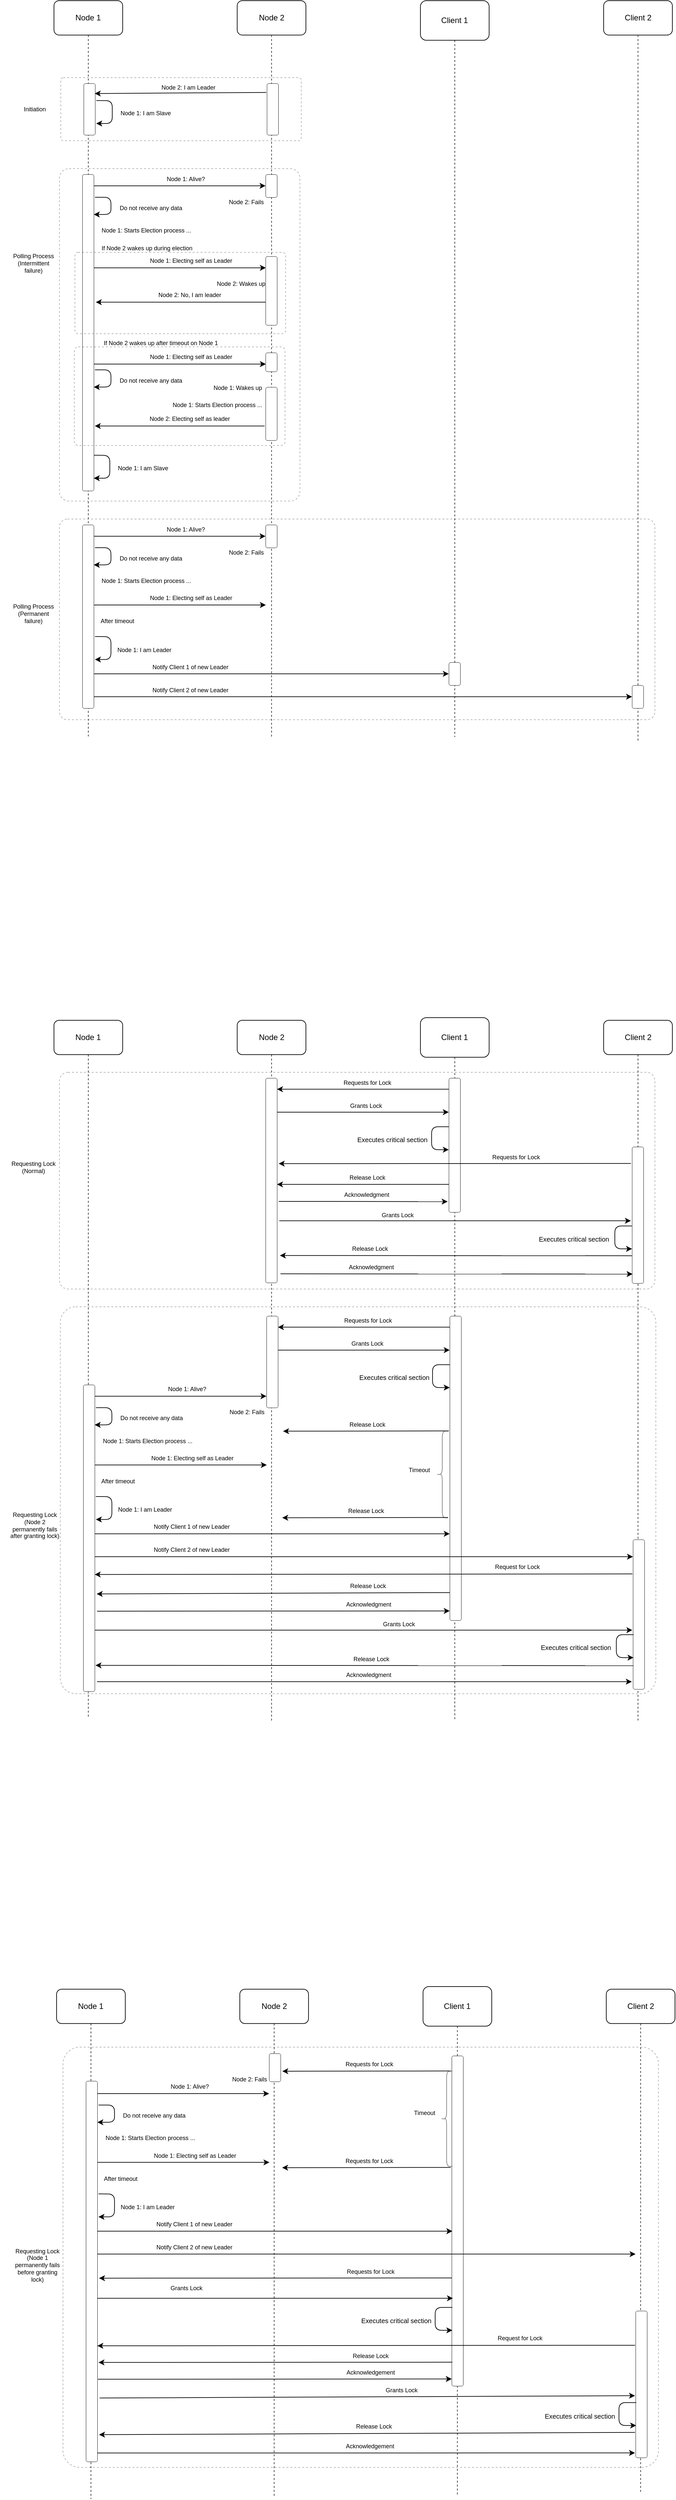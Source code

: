<mxfile>
    <diagram id="FZbwLxIjOMWm_S0KWGtQ" name="Page-1">
        <mxGraphModel dx="2482" dy="930" grid="0" gridSize="10" guides="1" tooltips="1" connect="1" arrows="1" fold="1" page="1" pageScale="1" pageWidth="827" pageHeight="1169" background="#ffffff" math="0" shadow="0">
            <root>
                <mxCell id="0"/>
                <mxCell id="1" parent="0"/>
                <mxCell id="6" value="" style="line;strokeWidth=1;direction=south;html=1;perimeter=backbonePerimeter;points=[];outlineConnect=0;perimeterSpacing=0;dashed=1;fillColor=none;strokeColor=#333333;" parent="1" vertex="1">
                    <mxGeometry x="-673.1" y="69.22" width="8.7" height="1064.78" as="geometry"/>
                </mxCell>
                <mxCell id="3" value="Node 2" style="rounded=1;whiteSpace=wrap;html=1;fontColor=#000000;fillColor=none;strokeColor=#000000;strokeWidth=1;" parent="1" vertex="1">
                    <mxGeometry x="-442.468" y="17" width="104.438" height="52.219" as="geometry"/>
                </mxCell>
                <mxCell id="7" value="" style="line;strokeWidth=1;direction=south;html=1;perimeter=backbonePerimeter;points=[];outlineConnect=0;perimeterSpacing=0;dashed=1;fontColor=#000000;fillColor=none;strokeColor=#333333;" parent="1" vertex="1">
                    <mxGeometry x="-394.6" y="69.22" width="8.7" height="1066.78" as="geometry"/>
                </mxCell>
                <mxCell id="2" value="Node 1" style="rounded=1;whiteSpace=wrap;html=1;fillColor=none;fontColor=#000000;strokeWidth=1;perimeterSpacing=2;strokeColor=#000000;" parent="1" vertex="1">
                    <mxGeometry x="-720.969" y="17" width="104.438" height="52.219" as="geometry"/>
                </mxCell>
                <mxCell id="30" value="" style="line;strokeWidth=1;direction=south;html=1;perimeter=backbonePerimeter;points=[];outlineConnect=0;perimeterSpacing=0;dashed=1;strokeColor=#333333;fillColor=none;" parent="1" vertex="1">
                    <mxGeometry x="-116.1" y="77.05" width="8.7" height="1057.95" as="geometry"/>
                </mxCell>
                <mxCell id="90" value="" style="group;fontColor=#000000;" parent="1" vertex="1" connectable="0">
                    <mxGeometry x="-789.004" y="133.002" width="443.86" height="96.605" as="geometry"/>
                </mxCell>
                <mxCell id="80" value="" style="rounded=1;whiteSpace=wrap;html=1;fontSize=9;dashed=1;strokeWidth=1;perimeterSpacing=0;opacity=30;fontColor=#000000;fillColor=none;strokeColor=#000000;arcSize=4;" parent="90" vertex="1">
                    <mxGeometry x="78.328" y="0.87" width="365.532" height="95.735" as="geometry"/>
                </mxCell>
                <mxCell id="20" value="&lt;font style=&quot;font-size: 9px;&quot;&gt;Node 2: I am Leader&lt;/font&gt;" style="text;html=1;align=center;verticalAlign=middle;resizable=0;points=[];autosize=1;strokeColor=none;fillColor=none;dashed=1;strokeWidth=1;fontColor=#000000;" parent="90" vertex="1">
                    <mxGeometry x="221.93" y="1.741" width="100" height="26" as="geometry"/>
                </mxCell>
                <mxCell id="27" value="" style="rounded=1;whiteSpace=wrap;html=1;fontSize=9;fontColor=#000000;fillColor=#FFFFFF;strokeColor=#000000;strokeWidth=0.5;" parent="90" vertex="1">
                    <mxGeometry x="113.141" y="9.573" width="17.406" height="78.328" as="geometry"/>
                </mxCell>
                <mxCell id="22" value="&lt;font style=&quot;font-size: 9px;&quot;&gt;Node 1: I am Slave&lt;/font&gt;" style="text;html=1;align=center;verticalAlign=middle;resizable=0;points=[];autosize=1;strokeColor=none;fillColor=none;dashed=1;strokeWidth=1;fontColor=#000000;" parent="90" vertex="1">
                    <mxGeometry x="159.267" y="40.905" width="95" height="26" as="geometry"/>
                </mxCell>
                <mxCell id="79" value="" style="endArrow=classic;html=1;exitX=1.107;exitY=0.332;exitDx=0;exitDy=0;exitPerimeter=0;fontColor=#000000;strokeColor=#000000;" parent="90" edge="1">
                    <mxGeometry width="50" height="50" relative="1" as="geometry">
                        <mxPoint x="132.41" y="35.683" as="sourcePoint"/>
                        <mxPoint x="132.288" y="70.496" as="targetPoint"/>
                        <Array as="points">
                            <mxPoint x="156.656" y="35.822"/>
                            <mxPoint x="156.656" y="70.496"/>
                        </Array>
                    </mxGeometry>
                </mxCell>
                <mxCell id="81" value="Initiation" style="text;html=1;strokeColor=none;fillColor=none;align=center;verticalAlign=middle;whiteSpace=wrap;rounded=0;dashed=1;sketch=1;strokeWidth=1;fontSize=9;opacity=30;fontColor=#000000;" parent="90" vertex="1">
                    <mxGeometry y="35.683" width="78.328" height="26.109" as="geometry"/>
                </mxCell>
                <mxCell id="31" value="" style="rounded=1;whiteSpace=wrap;html=1;fontSize=9;fontColor=#000000;fillColor=#FFFFFF;strokeColor=#000000;strokeWidth=0.5;" parent="90" vertex="1">
                    <mxGeometry x="391.641" y="9.573" width="17.406" height="78.328" as="geometry"/>
                </mxCell>
                <mxCell id="19" value="" style="endArrow=classic;html=1;entryX=0.971;entryY=0.197;entryDx=0;entryDy=0;entryPerimeter=0;exitX=-0.052;exitY=0.176;exitDx=0;exitDy=0;exitPerimeter=0;fontColor=#000000;strokeColor=#000000;" parent="90" source="31" target="27" edge="1">
                    <mxGeometry width="50" height="50" relative="1" as="geometry">
                        <mxPoint x="391.641" y="18.277" as="sourcePoint"/>
                        <mxPoint x="139.25" y="20.888" as="targetPoint"/>
                    </mxGeometry>
                </mxCell>
                <mxCell id="4" value="Client 1" style="rounded=1;whiteSpace=wrap;html=1;fontColor=#000000;fillColor=none;strokeColor=#000000;strokeWidth=1;" parent="1" vertex="1">
                    <mxGeometry x="-163.968" y="17" width="104.438" height="60.131" as="geometry"/>
                </mxCell>
                <mxCell id="5" value="Client 2" style="rounded=1;whiteSpace=wrap;html=1;fontColor=#000000;fillColor=none;strokeColor=#000000;strokeWidth=1;" parent="1" vertex="1">
                    <mxGeometry x="114.532" y="17" width="104.438" height="52.219" as="geometry"/>
                </mxCell>
                <mxCell id="9" value="" style="line;strokeWidth=1;direction=south;html=1;perimeter=backbonePerimeter;points=[];outlineConnect=0;perimeterSpacing=0;dashed=1;fontColor=default;fillColor=none;strokeColor=#333333;" parent="1" vertex="1">
                    <mxGeometry x="162.4" y="69.22" width="8.7" height="1071.78" as="geometry"/>
                </mxCell>
                <mxCell id="136" value="" style="group;fontColor=#000000;" parent="1" vertex="1" connectable="0">
                    <mxGeometry x="-791.002" y="804.003" width="983.454" height="304.61" as="geometry"/>
                </mxCell>
                <mxCell id="94" value="" style="rounded=1;whiteSpace=wrap;html=1;fontSize=9;dashed=1;strokeWidth=1;perimeterSpacing=0;opacity=30;arcSize=4;fontColor=#000000;fillColor=none;strokeColor=#000000;" parent="136" vertex="1">
                    <mxGeometry x="78.328" width="905.126" height="304.61" as="geometry"/>
                </mxCell>
                <mxCell id="95" value="" style="endArrow=classic;html=1;fontColor=#000000;strokeColor=#000000;" parent="136" edge="1">
                    <mxGeometry width="50" height="50" relative="1" as="geometry">
                        <mxPoint x="130.547" y="26.109" as="sourcePoint"/>
                        <mxPoint x="391.641" y="26.109" as="targetPoint"/>
                    </mxGeometry>
                </mxCell>
                <mxCell id="96" value="&lt;font style=&quot;font-size: 9px;&quot;&gt;Node 1: Alive?&lt;/font&gt;" style="text;html=1;align=center;verticalAlign=middle;resizable=0;points=[];autosize=1;strokeColor=none;fillColor=none;dashed=1;strokeWidth=1;fontColor=#000000;" parent="136" vertex="1">
                    <mxGeometry x="232.374" y="1.741" width="76" height="26" as="geometry"/>
                </mxCell>
                <mxCell id="97" value="&lt;font style=&quot;font-size: 9px;&quot;&gt;Do not receive any data&lt;/font&gt;" style="text;html=1;align=center;verticalAlign=middle;resizable=0;points=[];autosize=1;strokeColor=none;fillColor=none;dashed=1;strokeWidth=1;fontColor=#000000;" parent="136" vertex="1">
                    <mxGeometry x="156.656" y="43.516" width="120" height="30" as="geometry"/>
                </mxCell>
                <mxCell id="98" value="&lt;font style=&quot;font-size: 9px;&quot;&gt;Node 1: Starts Election process ...&lt;/font&gt;" style="text;html=1;align=center;verticalAlign=middle;resizable=0;points=[];autosize=1;strokeColor=none;fillColor=none;dashed=1;strokeWidth=1;fontColor=#000000;" parent="136" vertex="1">
                    <mxGeometry x="133.158" y="80.069" width="154" height="26" as="geometry"/>
                </mxCell>
                <mxCell id="99" value="" style="endArrow=classic;html=1;fontColor=#000000;strokeColor=#000000;" parent="136" edge="1">
                    <mxGeometry width="50" height="50" relative="1" as="geometry">
                        <mxPoint x="130.982" y="130.547" as="sourcePoint"/>
                        <mxPoint x="392.076" y="130.547" as="targetPoint"/>
                    </mxGeometry>
                </mxCell>
                <mxCell id="100" value="&lt;span style=&quot;font-size: 9px;&quot;&gt;Node 1: Electing self as Leader&lt;/span&gt;" style="text;html=1;align=center;verticalAlign=middle;resizable=0;points=[];autosize=1;strokeColor=none;fillColor=none;dashed=1;strokeWidth=1;fontColor=#000000;" parent="136" vertex="1">
                    <mxGeometry x="206.699" y="106.178" width="143" height="26" as="geometry"/>
                </mxCell>
                <mxCell id="103" value="&lt;span style=&quot;font-family: monospace; font-size: 0px; text-align: start;&quot;&gt;%3CmxGraphModel%3E%3Croot%3E%3CmxCell%20id%3D%220%22%2F%3E%3CmxCell%20id%3D%221%22%20parent%3D%220%22%2F%3E%3CmxCell%20id%3D%222%22%20value%3D%22%22%20style%3D%22group%22%20vertex%3D%221%22%20connectable%3D%220%22%20parent%3D%221%22%3E%3CmxGeometry%20x%3D%22360%22%20y%3D%2260%22%20width%3D%22140%22%20height%3D%22990%22%20as%3D%22geometry%22%2F%3E%3C%2FmxCell%3E%3CmxCell%20id%3D%223%22%20value%3D%22Node%201%22%20style%3D%22rounded%3D1%3BwhiteSpace%3Dwrap%3Bhtml%3D1%3B%22%20vertex%3D%221%22%20parent%3D%222%22%3E%3CmxGeometry%20width%3D%22120%22%20height%3D%2260%22%20as%3D%22geometry%22%2F%3E%3C%2FmxCell%3E%3CmxCell%20id%3D%224%22%20value%3D%22%22%20style%3D%22line%3BstrokeWidth%3D1%3Bdirection%3Dsouth%3Bhtml%3D1%3Bperimeter%3DbackbonePerimeter%3Bpoints%3D%5B%5D%3BoutlineConnect%3D0%3BperimeterSpacing%3D0%3Bdashed%3D1%3B%22%20vertex%3D%221%22%20parent%3D%222%22%3E%3CmxGeometry%20x%3D%2255%22%20y%3D%2260%22%20width%3D%2210%22%20height%3D%22930%22%20as%3D%22geometry%22%2F%3E%3C%2FmxCell%3E%3CmxCell%20id%3D%225%22%20value%3D%22%22%20style%3D%22group%22%20vertex%3D%221%22%20connectable%3D%220%22%20parent%3D%222%22%3E%3CmxGeometry%20width%3D%22130%22%20height%3D%22990%22%20as%3D%22geometry%22%2F%3E%3C%2FmxCell%3E%3CmxCell%20id%3D%226%22%20value%3D%22Node%201%22%20style%3D%22rounded%3D1%3BwhiteSpace%3Dwrap%3Bhtml%3D1%3B%22%20vertex%3D%221%22%20parent%3D%225%22%3E%3CmxGeometry%20width%3D%22120%22%20height%3D%2260%22%20as%3D%22geometry%22%2F%3E%3C%2FmxCell%3E%3CmxCell%20id%3D%227%22%20value%3D%22%22%20style%3D%22line%3BstrokeWidth%3D1%3Bdirection%3Dsouth%3Bhtml%3D1%3Bperimeter%3DbackbonePerimeter%3Bpoints%3D%5B%5D%3BoutlineConnect%3D0%3BperimeterSpacing%3D0%3Bdashed%3D1%3B%22%20vertex%3D%221%22%20parent%3D%225%22%3E%3CmxGeometry%20x%3D%2255%22%20y%3D%2260%22%20width%3D%2210%22%20height%3D%22930%22%20as%3D%22geometry%22%2F%3E%3C%2FmxCell%3E%3CmxCell%20id%3D%228%22%20value%3D%22%22%20style%3D%22rounded%3D1%3BwhiteSpace%3Dwrap%3Bhtml%3D1%3BfontSize%3D9%3B%22%20vertex%3D%221%22%20parent%3D%225%22%3E%3CmxGeometry%20x%3D%2250%22%20y%3D%2280%22%20width%3D%2220%22%20height%3D%22120%22%20as%3D%22geometry%22%2F%3E%3C%2FmxCell%3E%3CmxCell%20id%3D%229%22%20value%3D%22%22%20style%3D%22rounded%3D1%3BwhiteSpace%3Dwrap%3Bhtml%3D1%3BfontSize%3D9%3B%22%20vertex%3D%221%22%20parent%3D%225%22%3E%3CmxGeometry%20x%3D%2250%22%20y%3D%22210%22%20width%3D%2220%22%20height%3D%2260%22%20as%3D%22geometry%22%2F%3E%3C%2FmxCell%3E%3C%2Froot%3E%3C%2FmxGraphModel%3E&lt;/span&gt;" style="rounded=1;whiteSpace=wrap;html=1;fontSize=9;fontColor=#000000;fillColor=#FFFFFF;strokeColor=#000000;strokeWidth=0.5;" parent="136" vertex="1">
                    <mxGeometry x="113.141" y="8.703" width="17.406" height="278.501" as="geometry"/>
                </mxCell>
                <mxCell id="104" value="" style="endArrow=classic;html=1;exitX=1.107;exitY=0.332;exitDx=0;exitDy=0;exitPerimeter=0;fontColor=#000000;strokeColor=#000000;" parent="136" edge="1">
                    <mxGeometry width="50" height="50" relative="1" as="geometry">
                        <mxPoint x="132.41" y="43.446" as="sourcePoint"/>
                        <mxPoint x="130.547" y="69.625" as="targetPoint"/>
                        <Array as="points">
                            <mxPoint x="156.656" y="43.516"/>
                            <mxPoint x="156.656" y="69.625"/>
                        </Array>
                    </mxGeometry>
                </mxCell>
                <mxCell id="105" value="" style="endArrow=classic;html=1;exitX=1.107;exitY=0.332;exitDx=0;exitDy=0;exitPerimeter=0;fontColor=#000000;strokeColor=#000000;" parent="136" edge="1">
                    <mxGeometry width="50" height="50" relative="1" as="geometry">
                        <mxPoint x="132.41" y="178.415" as="sourcePoint"/>
                        <mxPoint x="132.288" y="213.227" as="targetPoint"/>
                        <Array as="points">
                            <mxPoint x="156.656" y="178.554"/>
                            <mxPoint x="156.656" y="213.227"/>
                        </Array>
                    </mxGeometry>
                </mxCell>
                <mxCell id="106" value="&lt;font style=&quot;font-size: 9px;&quot;&gt;Node 1: I am Leader&lt;/font&gt;" style="text;html=1;align=center;verticalAlign=middle;resizable=0;points=[];autosize=1;strokeColor=none;fillColor=none;dashed=1;strokeWidth=1;fontColor=#000000;" parent="136" vertex="1">
                    <mxGeometry x="156.656" y="184.507" width="100" height="26" as="geometry"/>
                </mxCell>
                <mxCell id="107" value="&lt;span style=&quot;font-family: monospace; font-size: 0px; text-align: start;&quot;&gt;%3CmxGraphModel%3E%3Croot%3E%3CmxCell%20id%3D%220%22%2F%3E%3CmxCell%20id%3D%221%22%20parent%3D%220%22%2F%3E%3CmxCell%20id%3D%222%22%20value%3D%22%22%20style%3D%22group%22%20vertex%3D%221%22%20connectable%3D%220%22%20parent%3D%221%22%3E%3CmxGeometry%20x%3D%22360%22%20y%3D%2260%22%20width%3D%22140%22%20height%3D%22990%22%20as%3D%22geometry%22%2F%3E%3C%2FmxCell%3E%3CmxCell%20id%3D%223%22%20value%3D%22Node%201%22%20style%3D%22rounded%3D1%3BwhiteSpace%3Dwrap%3Bhtml%3D1%3B%22%20vertex%3D%221%22%20parent%3D%222%22%3E%3CmxGeometry%20width%3D%22120%22%20height%3D%2260%22%20as%3D%22geometry%22%2F%3E%3C%2FmxCell%3E%3CmxCell%20id%3D%224%22%20value%3D%22%22%20style%3D%22line%3BstrokeWidth%3D1%3Bdirection%3Dsouth%3Bhtml%3D1%3Bperimeter%3DbackbonePerimeter%3Bpoints%3D%5B%5D%3BoutlineConnect%3D0%3BperimeterSpacing%3D0%3Bdashed%3D1%3B%22%20vertex%3D%221%22%20parent%3D%222%22%3E%3CmxGeometry%20x%3D%2255%22%20y%3D%2260%22%20width%3D%2210%22%20height%3D%22930%22%20as%3D%22geometry%22%2F%3E%3C%2FmxCell%3E%3CmxCell%20id%3D%225%22%20value%3D%22%22%20style%3D%22group%22%20vertex%3D%221%22%20connectable%3D%220%22%20parent%3D%222%22%3E%3CmxGeometry%20width%3D%22130%22%20height%3D%22990%22%20as%3D%22geometry%22%2F%3E%3C%2FmxCell%3E%3CmxCell%20id%3D%226%22%20value%3D%22Node%201%22%20style%3D%22rounded%3D1%3BwhiteSpace%3Dwrap%3Bhtml%3D1%3B%22%20vertex%3D%221%22%20parent%3D%225%22%3E%3CmxGeometry%20width%3D%22120%22%20height%3D%2260%22%20as%3D%22geometry%22%2F%3E%3C%2FmxCell%3E%3CmxCell%20id%3D%227%22%20value%3D%22%22%20style%3D%22line%3BstrokeWidth%3D1%3Bdirection%3Dsouth%3Bhtml%3D1%3Bperimeter%3DbackbonePerimeter%3Bpoints%3D%5B%5D%3BoutlineConnect%3D0%3BperimeterSpacing%3D0%3Bdashed%3D1%3B%22%20vertex%3D%221%22%20parent%3D%225%22%3E%3CmxGeometry%20x%3D%2255%22%20y%3D%2260%22%20width%3D%2210%22%20height%3D%22930%22%20as%3D%22geometry%22%2F%3E%3C%2FmxCell%3E%3CmxCell%20id%3D%228%22%20value%3D%22%22%20style%3D%22rounded%3D1%3BwhiteSpace%3Dwrap%3Bhtml%3D1%3BfontSize%3D9%3B%22%20vertex%3D%221%22%20parent%3D%225%22%3E%3CmxGeometry%20x%3D%2250%22%20y%3D%2280%22%20width%3D%2220%22%20height%3D%22120%22%20as%3D%22geometry%22%2F%3E%3C%2FmxCell%3E%3CmxCell%20id%3D%229%22%20value%3D%22%22%20style%3D%22rounded%3D1%3BwhiteSpace%3Dwrap%3Bhtml%3D1%3BfontSize%3D9%3B%22%20vertex%3D%221%22%20parent%3D%225%22%3E%3CmxGeometry%20x%3D%2250%22%20y%3D%22210%22%20width%3D%2220%22%20height%3D%2260%22%20as%3D%22geometry%22%2F%3E%3C%2FmxCell%3E%3C%2Froot%3E%3C%2FmxGraphModel%3E&lt;/span&gt;" style="rounded=1;whiteSpace=wrap;html=1;fontSize=9;fontColor=#000000;fillColor=#FFFFFF;strokeColor=#000000;strokeWidth=0.5;" parent="136" vertex="1">
                    <mxGeometry x="391.641" y="8.703" width="17.406" height="34.813" as="geometry"/>
                </mxCell>
                <mxCell id="109" value="&lt;font style=&quot;font-size: 9px;&quot;&gt;Node 2: Fails&lt;br&gt;&lt;/font&gt;" style="text;html=1;align=center;verticalAlign=middle;resizable=0;points=[];autosize=1;strokeColor=none;fillColor=none;dashed=1;strokeWidth=1;fontColor=#000000;" parent="136" vertex="1">
                    <mxGeometry x="326.368" y="36.553" width="71" height="26" as="geometry"/>
                </mxCell>
                <mxCell id="111" value="Polling Process&lt;br&gt;(Permanent failure)" style="text;html=1;strokeColor=none;fillColor=none;align=center;verticalAlign=middle;whiteSpace=wrap;rounded=0;dashed=1;sketch=1;strokeWidth=1;fontSize=9;opacity=30;fontColor=#000000;" parent="136" vertex="1">
                    <mxGeometry y="130.547" width="78.328" height="26.109" as="geometry"/>
                </mxCell>
                <mxCell id="128" value="&lt;font style=&quot;font-size: 9px;&quot;&gt;After timeout&lt;/font&gt;" style="text;html=1;align=center;verticalAlign=middle;resizable=0;points=[];autosize=1;strokeColor=none;fillColor=none;dashed=1;strokeWidth=1;fontColor=#000000;" parent="136" vertex="1">
                    <mxGeometry x="130.547" y="139.25" width="70" height="30" as="geometry"/>
                </mxCell>
                <mxCell id="130" value="" style="endArrow=classic;html=1;fontColor=#000000;strokeColor=#000000;" parent="136" edge="1">
                    <mxGeometry width="50" height="50" relative="1" as="geometry">
                        <mxPoint x="130.547" y="234.985" as="sourcePoint"/>
                        <mxPoint x="670.141" y="234.985" as="targetPoint"/>
                    </mxGeometry>
                </mxCell>
                <mxCell id="131" value="&lt;span style=&quot;font-size: 9px;&quot;&gt;Notify Client 1 of new Leader&lt;/span&gt;" style="text;html=1;align=center;verticalAlign=middle;resizable=0;points=[];autosize=1;strokeColor=none;fillColor=none;dashed=1;strokeWidth=1;fontColor=#000000;" parent="136" vertex="1">
                    <mxGeometry x="207.135" y="208.876" width="140" height="30" as="geometry"/>
                </mxCell>
                <mxCell id="132" value="" style="endArrow=classic;html=1;fontColor=#000000;strokeColor=#000000;" parent="136" edge="1">
                    <mxGeometry width="50" height="50" relative="1" as="geometry">
                        <mxPoint x="130.547" y="269.798" as="sourcePoint"/>
                        <mxPoint x="948.642" y="269.798" as="targetPoint"/>
                    </mxGeometry>
                </mxCell>
                <mxCell id="133" value="&lt;span style=&quot;font-size: 9px;&quot;&gt;Notify Client 2 of new Leader&lt;/span&gt;" style="text;html=1;align=center;verticalAlign=middle;resizable=0;points=[];autosize=1;strokeColor=none;fillColor=none;dashed=1;strokeWidth=1;fontColor=#000000;" parent="136" vertex="1">
                    <mxGeometry x="207.135" y="243.688" width="140" height="30" as="geometry"/>
                </mxCell>
                <mxCell id="134" value="&lt;span style=&quot;font-family: monospace; font-size: 0px; text-align: start;&quot;&gt;%3CmxGraphModel%3E%3Croot%3E%3CmxCell%20id%3D%220%22%2F%3E%3CmxCell%20id%3D%221%22%20parent%3D%220%22%2F%3E%3CmxCell%20id%3D%222%22%20value%3D%22%22%20style%3D%22group%22%20vertex%3D%221%22%20connectable%3D%220%22%20parent%3D%221%22%3E%3CmxGeometry%20x%3D%22360%22%20y%3D%2260%22%20width%3D%22140%22%20height%3D%22990%22%20as%3D%22geometry%22%2F%3E%3C%2FmxCell%3E%3CmxCell%20id%3D%223%22%20value%3D%22Node%201%22%20style%3D%22rounded%3D1%3BwhiteSpace%3Dwrap%3Bhtml%3D1%3B%22%20vertex%3D%221%22%20parent%3D%222%22%3E%3CmxGeometry%20width%3D%22120%22%20height%3D%2260%22%20as%3D%22geometry%22%2F%3E%3C%2FmxCell%3E%3CmxCell%20id%3D%224%22%20value%3D%22%22%20style%3D%22line%3BstrokeWidth%3D1%3Bdirection%3Dsouth%3Bhtml%3D1%3Bperimeter%3DbackbonePerimeter%3Bpoints%3D%5B%5D%3BoutlineConnect%3D0%3BperimeterSpacing%3D0%3Bdashed%3D1%3B%22%20vertex%3D%221%22%20parent%3D%222%22%3E%3CmxGeometry%20x%3D%2255%22%20y%3D%2260%22%20width%3D%2210%22%20height%3D%22930%22%20as%3D%22geometry%22%2F%3E%3C%2FmxCell%3E%3CmxCell%20id%3D%225%22%20value%3D%22%22%20style%3D%22group%22%20vertex%3D%221%22%20connectable%3D%220%22%20parent%3D%222%22%3E%3CmxGeometry%20width%3D%22130%22%20height%3D%22990%22%20as%3D%22geometry%22%2F%3E%3C%2FmxCell%3E%3CmxCell%20id%3D%226%22%20value%3D%22Node%201%22%20style%3D%22rounded%3D1%3BwhiteSpace%3Dwrap%3Bhtml%3D1%3B%22%20vertex%3D%221%22%20parent%3D%225%22%3E%3CmxGeometry%20width%3D%22120%22%20height%3D%2260%22%20as%3D%22geometry%22%2F%3E%3C%2FmxCell%3E%3CmxCell%20id%3D%227%22%20value%3D%22%22%20style%3D%22line%3BstrokeWidth%3D1%3Bdirection%3Dsouth%3Bhtml%3D1%3Bperimeter%3DbackbonePerimeter%3Bpoints%3D%5B%5D%3BoutlineConnect%3D0%3BperimeterSpacing%3D0%3Bdashed%3D1%3B%22%20vertex%3D%221%22%20parent%3D%225%22%3E%3CmxGeometry%20x%3D%2255%22%20y%3D%2260%22%20width%3D%2210%22%20height%3D%22930%22%20as%3D%22geometry%22%2F%3E%3C%2FmxCell%3E%3CmxCell%20id%3D%228%22%20value%3D%22%22%20style%3D%22rounded%3D1%3BwhiteSpace%3Dwrap%3Bhtml%3D1%3BfontSize%3D9%3B%22%20vertex%3D%221%22%20parent%3D%225%22%3E%3CmxGeometry%20x%3D%2250%22%20y%3D%2280%22%20width%3D%2220%22%20height%3D%22120%22%20as%3D%22geometry%22%2F%3E%3C%2FmxCell%3E%3CmxCell%20id%3D%229%22%20value%3D%22%22%20style%3D%22rounded%3D1%3BwhiteSpace%3Dwrap%3Bhtml%3D1%3BfontSize%3D9%3B%22%20vertex%3D%221%22%20parent%3D%225%22%3E%3CmxGeometry%20x%3D%2250%22%20y%3D%22210%22%20width%3D%2220%22%20height%3D%2260%22%20as%3D%22geometry%22%2F%3E%3C%2FmxCell%3E%3C%2Froot%3E%3C%2FmxGraphModel%3E&lt;/span&gt;" style="rounded=1;whiteSpace=wrap;html=1;fontSize=9;fontColor=#000000;fillColor=#FFFFFF;strokeColor=#000000;strokeWidth=0.5;" parent="136" vertex="1">
                    <mxGeometry x="670.141" y="217.579" width="17.406" height="34.813" as="geometry"/>
                </mxCell>
                <mxCell id="135" value="&lt;span style=&quot;font-family: monospace; font-size: 0px; text-align: start;&quot;&gt;%3CmxGraphModel%3E%3Croot%3E%3CmxCell%20id%3D%220%22%2F%3E%3CmxCell%20id%3D%221%22%20parent%3D%220%22%2F%3E%3CmxCell%20id%3D%222%22%20value%3D%22%22%20style%3D%22group%22%20vertex%3D%221%22%20connectable%3D%220%22%20parent%3D%221%22%3E%3CmxGeometry%20x%3D%22360%22%20y%3D%2260%22%20width%3D%22140%22%20height%3D%22990%22%20as%3D%22geometry%22%2F%3E%3C%2FmxCell%3E%3CmxCell%20id%3D%223%22%20value%3D%22Node%201%22%20style%3D%22rounded%3D1%3BwhiteSpace%3Dwrap%3Bhtml%3D1%3B%22%20vertex%3D%221%22%20parent%3D%222%22%3E%3CmxGeometry%20width%3D%22120%22%20height%3D%2260%22%20as%3D%22geometry%22%2F%3E%3C%2FmxCell%3E%3CmxCell%20id%3D%224%22%20value%3D%22%22%20style%3D%22line%3BstrokeWidth%3D1%3Bdirection%3Dsouth%3Bhtml%3D1%3Bperimeter%3DbackbonePerimeter%3Bpoints%3D%5B%5D%3BoutlineConnect%3D0%3BperimeterSpacing%3D0%3Bdashed%3D1%3B%22%20vertex%3D%221%22%20parent%3D%222%22%3E%3CmxGeometry%20x%3D%2255%22%20y%3D%2260%22%20width%3D%2210%22%20height%3D%22930%22%20as%3D%22geometry%22%2F%3E%3C%2FmxCell%3E%3CmxCell%20id%3D%225%22%20value%3D%22%22%20style%3D%22group%22%20vertex%3D%221%22%20connectable%3D%220%22%20parent%3D%222%22%3E%3CmxGeometry%20width%3D%22130%22%20height%3D%22990%22%20as%3D%22geometry%22%2F%3E%3C%2FmxCell%3E%3CmxCell%20id%3D%226%22%20value%3D%22Node%201%22%20style%3D%22rounded%3D1%3BwhiteSpace%3Dwrap%3Bhtml%3D1%3B%22%20vertex%3D%221%22%20parent%3D%225%22%3E%3CmxGeometry%20width%3D%22120%22%20height%3D%2260%22%20as%3D%22geometry%22%2F%3E%3C%2FmxCell%3E%3CmxCell%20id%3D%227%22%20value%3D%22%22%20style%3D%22line%3BstrokeWidth%3D1%3Bdirection%3Dsouth%3Bhtml%3D1%3Bperimeter%3DbackbonePerimeter%3Bpoints%3D%5B%5D%3BoutlineConnect%3D0%3BperimeterSpacing%3D0%3Bdashed%3D1%3B%22%20vertex%3D%221%22%20parent%3D%225%22%3E%3CmxGeometry%20x%3D%2255%22%20y%3D%2260%22%20width%3D%2210%22%20height%3D%22930%22%20as%3D%22geometry%22%2F%3E%3C%2FmxCell%3E%3CmxCell%20id%3D%228%22%20value%3D%22%22%20style%3D%22rounded%3D1%3BwhiteSpace%3Dwrap%3Bhtml%3D1%3BfontSize%3D9%3B%22%20vertex%3D%221%22%20parent%3D%225%22%3E%3CmxGeometry%20x%3D%2250%22%20y%3D%2280%22%20width%3D%2220%22%20height%3D%22120%22%20as%3D%22geometry%22%2F%3E%3C%2FmxCell%3E%3CmxCell%20id%3D%229%22%20value%3D%22%22%20style%3D%22rounded%3D1%3BwhiteSpace%3Dwrap%3Bhtml%3D1%3BfontSize%3D9%3B%22%20vertex%3D%221%22%20parent%3D%225%22%3E%3CmxGeometry%20x%3D%2250%22%20y%3D%22210%22%20width%3D%2220%22%20height%3D%2260%22%20as%3D%22geometry%22%2F%3E%3C%2FmxCell%3E%3C%2Froot%3E%3C%2FmxGraphModel%3E&lt;/span&gt;" style="rounded=1;whiteSpace=wrap;html=1;fontSize=9;fontColor=#000000;fillColor=#FFFFFF;strokeColor=#000000;strokeWidth=0.5;" parent="136" vertex="1">
                    <mxGeometry x="948.642" y="252.391" width="17.406" height="34.813" as="geometry"/>
                </mxCell>
                <mxCell id="302" value="" style="group" parent="1" vertex="1" connectable="0">
                    <mxGeometry x="-791.004" y="272.005" width="443.86" height="504.783" as="geometry"/>
                </mxCell>
                <mxCell id="87" value="" style="rounded=1;whiteSpace=wrap;html=1;fontSize=9;dashed=1;strokeWidth=1;perimeterSpacing=0;opacity=30;arcSize=4;fontColor=#000000;fillColor=none;strokeColor=#000000;" parent="302" vertex="1">
                    <mxGeometry x="78.328" width="365.532" height="504.783" as="geometry"/>
                </mxCell>
                <mxCell id="51" value="" style="endArrow=classic;html=1;fontColor=#000000;strokeColor=#000000;" parent="302" edge="1">
                    <mxGeometry width="50" height="50" relative="1" as="geometry">
                        <mxPoint x="130.547" y="26.109" as="sourcePoint"/>
                        <mxPoint x="391.641" y="26.109" as="targetPoint"/>
                    </mxGeometry>
                </mxCell>
                <mxCell id="52" value="&lt;font style=&quot;font-size: 9px;&quot;&gt;Node 1: Alive?&lt;/font&gt;" style="text;html=1;align=center;verticalAlign=middle;resizable=0;points=[];autosize=1;strokeColor=none;fillColor=none;dashed=1;strokeWidth=1;fontColor=#000000;" parent="302" vertex="1">
                    <mxGeometry x="232.374" y="1.741" width="76" height="26" as="geometry"/>
                </mxCell>
                <mxCell id="58" value="&lt;font style=&quot;font-size: 9px;&quot;&gt;Do not receive any data&lt;/font&gt;" style="text;html=1;align=center;verticalAlign=middle;resizable=0;points=[];autosize=1;strokeColor=none;fillColor=none;dashed=1;strokeWidth=1;fontColor=#000000;" parent="302" vertex="1">
                    <mxGeometry x="156.656" y="43.516" width="120" height="30" as="geometry"/>
                </mxCell>
                <mxCell id="60" value="&lt;font style=&quot;font-size: 9px;&quot;&gt;Node 1: Starts Election process ...&lt;/font&gt;" style="text;html=1;align=center;verticalAlign=middle;resizable=0;points=[];autosize=1;strokeColor=none;fillColor=none;dashed=1;strokeWidth=1;fontColor=#000000;" parent="302" vertex="1">
                    <mxGeometry x="133.158" y="80.069" width="154" height="26" as="geometry"/>
                </mxCell>
                <mxCell id="54" value="&lt;span style=&quot;font-family: monospace; font-size: 0px; text-align: start;&quot;&gt;%3CmxGraphModel%3E%3Croot%3E%3CmxCell%20id%3D%220%22%2F%3E%3CmxCell%20id%3D%221%22%20parent%3D%220%22%2F%3E%3CmxCell%20id%3D%222%22%20value%3D%22%22%20style%3D%22group%22%20vertex%3D%221%22%20connectable%3D%220%22%20parent%3D%221%22%3E%3CmxGeometry%20x%3D%22360%22%20y%3D%2260%22%20width%3D%22140%22%20height%3D%22990%22%20as%3D%22geometry%22%2F%3E%3C%2FmxCell%3E%3CmxCell%20id%3D%223%22%20value%3D%22Node%201%22%20style%3D%22rounded%3D1%3BwhiteSpace%3Dwrap%3Bhtml%3D1%3B%22%20vertex%3D%221%22%20parent%3D%222%22%3E%3CmxGeometry%20width%3D%22120%22%20height%3D%2260%22%20as%3D%22geometry%22%2F%3E%3C%2FmxCell%3E%3CmxCell%20id%3D%224%22%20value%3D%22%22%20style%3D%22line%3BstrokeWidth%3D1%3Bdirection%3Dsouth%3Bhtml%3D1%3Bperimeter%3DbackbonePerimeter%3Bpoints%3D%5B%5D%3BoutlineConnect%3D0%3BperimeterSpacing%3D0%3Bdashed%3D1%3B%22%20vertex%3D%221%22%20parent%3D%222%22%3E%3CmxGeometry%20x%3D%2255%22%20y%3D%2260%22%20width%3D%2210%22%20height%3D%22930%22%20as%3D%22geometry%22%2F%3E%3C%2FmxCell%3E%3CmxCell%20id%3D%225%22%20value%3D%22%22%20style%3D%22group%22%20vertex%3D%221%22%20connectable%3D%220%22%20parent%3D%222%22%3E%3CmxGeometry%20width%3D%22130%22%20height%3D%22990%22%20as%3D%22geometry%22%2F%3E%3C%2FmxCell%3E%3CmxCell%20id%3D%226%22%20value%3D%22Node%201%22%20style%3D%22rounded%3D1%3BwhiteSpace%3Dwrap%3Bhtml%3D1%3B%22%20vertex%3D%221%22%20parent%3D%225%22%3E%3CmxGeometry%20width%3D%22120%22%20height%3D%2260%22%20as%3D%22geometry%22%2F%3E%3C%2FmxCell%3E%3CmxCell%20id%3D%227%22%20value%3D%22%22%20style%3D%22line%3BstrokeWidth%3D1%3Bdirection%3Dsouth%3Bhtml%3D1%3Bperimeter%3DbackbonePerimeter%3Bpoints%3D%5B%5D%3BoutlineConnect%3D0%3BperimeterSpacing%3D0%3Bdashed%3D1%3B%22%20vertex%3D%221%22%20parent%3D%225%22%3E%3CmxGeometry%20x%3D%2255%22%20y%3D%2260%22%20width%3D%2210%22%20height%3D%22930%22%20as%3D%22geometry%22%2F%3E%3C%2FmxCell%3E%3CmxCell%20id%3D%228%22%20value%3D%22%22%20style%3D%22rounded%3D1%3BwhiteSpace%3Dwrap%3Bhtml%3D1%3BfontSize%3D9%3B%22%20vertex%3D%221%22%20parent%3D%225%22%3E%3CmxGeometry%20x%3D%2250%22%20y%3D%2280%22%20width%3D%2220%22%20height%3D%22120%22%20as%3D%22geometry%22%2F%3E%3C%2FmxCell%3E%3CmxCell%20id%3D%229%22%20value%3D%22%22%20style%3D%22rounded%3D1%3BwhiteSpace%3Dwrap%3Bhtml%3D1%3BfontSize%3D9%3B%22%20vertex%3D%221%22%20parent%3D%225%22%3E%3CmxGeometry%20x%3D%2250%22%20y%3D%22210%22%20width%3D%2220%22%20height%3D%2260%22%20as%3D%22geometry%22%2F%3E%3C%2FmxCell%3E%3C%2Froot%3E%3C%2FmxGraphModel%3E&lt;/span&gt;" style="rounded=1;whiteSpace=wrap;html=1;fontSize=9;fontColor=#000000;fillColor=#FFFFFF;strokeColor=#000000;strokeWidth=0.5;" parent="302" vertex="1">
                    <mxGeometry x="113.141" y="8.703" width="17.406" height="480.414" as="geometry"/>
                </mxCell>
                <mxCell id="57" value="" style="endArrow=classic;html=1;exitX=1.107;exitY=0.332;exitDx=0;exitDy=0;exitPerimeter=0;fontColor=#000000;strokeColor=#000000;" parent="302" edge="1">
                    <mxGeometry width="50" height="50" relative="1" as="geometry">
                        <mxPoint x="132.41" y="43.446" as="sourcePoint"/>
                        <mxPoint x="130.547" y="69.625" as="targetPoint"/>
                        <Array as="points">
                            <mxPoint x="156.656" y="43.516"/>
                            <mxPoint x="156.656" y="69.625"/>
                        </Array>
                    </mxGeometry>
                </mxCell>
                <mxCell id="77" value="" style="endArrow=classic;html=1;exitX=1.107;exitY=0.332;exitDx=0;exitDy=0;exitPerimeter=0;fontColor=#000000;strokeColor=#000000;" parent="302" edge="1">
                    <mxGeometry width="50" height="50" relative="1" as="geometry">
                        <mxPoint x="130.669" y="435.158" as="sourcePoint"/>
                        <mxPoint x="130.547" y="469.97" as="targetPoint"/>
                        <Array as="points">
                            <mxPoint x="154.916" y="435.297"/>
                            <mxPoint x="154.916" y="469.97"/>
                        </Array>
                    </mxGeometry>
                </mxCell>
                <mxCell id="78" value="&lt;font style=&quot;font-size: 9px;&quot;&gt;Node 1: I am Slave&lt;/font&gt;" style="text;html=1;align=center;verticalAlign=middle;resizable=0;points=[];autosize=1;strokeColor=none;fillColor=none;dashed=1;strokeWidth=1;fontColor=#000000;" parent="302" vertex="1">
                    <mxGeometry x="157.527" y="441.25" width="95" height="26" as="geometry"/>
                </mxCell>
                <mxCell id="53" value="&lt;span style=&quot;font-family: monospace; font-size: 0px; text-align: start;&quot;&gt;%3CmxGraphModel%3E%3Croot%3E%3CmxCell%20id%3D%220%22%2F%3E%3CmxCell%20id%3D%221%22%20parent%3D%220%22%2F%3E%3CmxCell%20id%3D%222%22%20value%3D%22%22%20style%3D%22group%22%20vertex%3D%221%22%20connectable%3D%220%22%20parent%3D%221%22%3E%3CmxGeometry%20x%3D%22360%22%20y%3D%2260%22%20width%3D%22140%22%20height%3D%22990%22%20as%3D%22geometry%22%2F%3E%3C%2FmxCell%3E%3CmxCell%20id%3D%223%22%20value%3D%22Node%201%22%20style%3D%22rounded%3D1%3BwhiteSpace%3Dwrap%3Bhtml%3D1%3B%22%20vertex%3D%221%22%20parent%3D%222%22%3E%3CmxGeometry%20width%3D%22120%22%20height%3D%2260%22%20as%3D%22geometry%22%2F%3E%3C%2FmxCell%3E%3CmxCell%20id%3D%224%22%20value%3D%22%22%20style%3D%22line%3BstrokeWidth%3D1%3Bdirection%3Dsouth%3Bhtml%3D1%3Bperimeter%3DbackbonePerimeter%3Bpoints%3D%5B%5D%3BoutlineConnect%3D0%3BperimeterSpacing%3D0%3Bdashed%3D1%3B%22%20vertex%3D%221%22%20parent%3D%222%22%3E%3CmxGeometry%20x%3D%2255%22%20y%3D%2260%22%20width%3D%2210%22%20height%3D%22930%22%20as%3D%22geometry%22%2F%3E%3C%2FmxCell%3E%3CmxCell%20id%3D%225%22%20value%3D%22%22%20style%3D%22group%22%20vertex%3D%221%22%20connectable%3D%220%22%20parent%3D%222%22%3E%3CmxGeometry%20width%3D%22130%22%20height%3D%22990%22%20as%3D%22geometry%22%2F%3E%3C%2FmxCell%3E%3CmxCell%20id%3D%226%22%20value%3D%22Node%201%22%20style%3D%22rounded%3D1%3BwhiteSpace%3Dwrap%3Bhtml%3D1%3B%22%20vertex%3D%221%22%20parent%3D%225%22%3E%3CmxGeometry%20width%3D%22120%22%20height%3D%2260%22%20as%3D%22geometry%22%2F%3E%3C%2FmxCell%3E%3CmxCell%20id%3D%227%22%20value%3D%22%22%20style%3D%22line%3BstrokeWidth%3D1%3Bdirection%3Dsouth%3Bhtml%3D1%3Bperimeter%3DbackbonePerimeter%3Bpoints%3D%5B%5D%3BoutlineConnect%3D0%3BperimeterSpacing%3D0%3Bdashed%3D1%3B%22%20vertex%3D%221%22%20parent%3D%225%22%3E%3CmxGeometry%20x%3D%2255%22%20y%3D%2260%22%20width%3D%2210%22%20height%3D%22930%22%20as%3D%22geometry%22%2F%3E%3C%2FmxCell%3E%3CmxCell%20id%3D%228%22%20value%3D%22%22%20style%3D%22rounded%3D1%3BwhiteSpace%3Dwrap%3Bhtml%3D1%3BfontSize%3D9%3B%22%20vertex%3D%221%22%20parent%3D%225%22%3E%3CmxGeometry%20x%3D%2250%22%20y%3D%2280%22%20width%3D%2220%22%20height%3D%22120%22%20as%3D%22geometry%22%2F%3E%3C%2FmxCell%3E%3CmxCell%20id%3D%229%22%20value%3D%22%22%20style%3D%22rounded%3D1%3BwhiteSpace%3Dwrap%3Bhtml%3D1%3BfontSize%3D9%3B%22%20vertex%3D%221%22%20parent%3D%225%22%3E%3CmxGeometry%20x%3D%2250%22%20y%3D%22210%22%20width%3D%2220%22%20height%3D%2260%22%20as%3D%22geometry%22%2F%3E%3C%2FmxCell%3E%3C%2Froot%3E%3C%2FmxGraphModel%3E&lt;/span&gt;" style="rounded=1;whiteSpace=wrap;html=1;fontSize=9;fontColor=#000000;fillColor=#FFFFFF;strokeColor=#000000;strokeWidth=0.5;" parent="302" vertex="1">
                    <mxGeometry x="391.641" y="8.703" width="17.406" height="34.813" as="geometry"/>
                </mxCell>
                <mxCell id="72" value="&lt;span style=&quot;font-family: monospace; font-size: 0px; text-align: start;&quot;&gt;%3CmxGraphModel%3E%3Croot%3E%3CmxCell%20id%3D%220%22%2F%3E%3CmxCell%20id%3D%221%22%20parent%3D%220%22%2F%3E%3CmxCell%20id%3D%222%22%20value%3D%22%22%20style%3D%22group%22%20vertex%3D%221%22%20connectable%3D%220%22%20parent%3D%221%22%3E%3CmxGeometry%20x%3D%22360%22%20y%3D%2260%22%20width%3D%22140%22%20height%3D%22990%22%20as%3D%22geometry%22%2F%3E%3C%2FmxCell%3E%3CmxCell%20id%3D%223%22%20value%3D%22Node%201%22%20style%3D%22rounded%3D1%3BwhiteSpace%3Dwrap%3Bhtml%3D1%3B%22%20vertex%3D%221%22%20parent%3D%222%22%3E%3CmxGeometry%20width%3D%22120%22%20height%3D%2260%22%20as%3D%22geometry%22%2F%3E%3C%2FmxCell%3E%3CmxCell%20id%3D%224%22%20value%3D%22%22%20style%3D%22line%3BstrokeWidth%3D1%3Bdirection%3Dsouth%3Bhtml%3D1%3Bperimeter%3DbackbonePerimeter%3Bpoints%3D%5B%5D%3BoutlineConnect%3D0%3BperimeterSpacing%3D0%3Bdashed%3D1%3B%22%20vertex%3D%221%22%20parent%3D%222%22%3E%3CmxGeometry%20x%3D%2255%22%20y%3D%2260%22%20width%3D%2210%22%20height%3D%22930%22%20as%3D%22geometry%22%2F%3E%3C%2FmxCell%3E%3CmxCell%20id%3D%225%22%20value%3D%22%22%20style%3D%22group%22%20vertex%3D%221%22%20connectable%3D%220%22%20parent%3D%222%22%3E%3CmxGeometry%20width%3D%22130%22%20height%3D%22990%22%20as%3D%22geometry%22%2F%3E%3C%2FmxCell%3E%3CmxCell%20id%3D%226%22%20value%3D%22Node%201%22%20style%3D%22rounded%3D1%3BwhiteSpace%3Dwrap%3Bhtml%3D1%3B%22%20vertex%3D%221%22%20parent%3D%225%22%3E%3CmxGeometry%20width%3D%22120%22%20height%3D%2260%22%20as%3D%22geometry%22%2F%3E%3C%2FmxCell%3E%3CmxCell%20id%3D%227%22%20value%3D%22%22%20style%3D%22line%3BstrokeWidth%3D1%3Bdirection%3Dsouth%3Bhtml%3D1%3Bperimeter%3DbackbonePerimeter%3Bpoints%3D%5B%5D%3BoutlineConnect%3D0%3BperimeterSpacing%3D0%3Bdashed%3D1%3B%22%20vertex%3D%221%22%20parent%3D%225%22%3E%3CmxGeometry%20x%3D%2255%22%20y%3D%2260%22%20width%3D%2210%22%20height%3D%22930%22%20as%3D%22geometry%22%2F%3E%3C%2FmxCell%3E%3CmxCell%20id%3D%228%22%20value%3D%22%22%20style%3D%22rounded%3D1%3BwhiteSpace%3Dwrap%3Bhtml%3D1%3BfontSize%3D9%3B%22%20vertex%3D%221%22%20parent%3D%225%22%3E%3CmxGeometry%20x%3D%2250%22%20y%3D%2280%22%20width%3D%2220%22%20height%3D%22120%22%20as%3D%22geometry%22%2F%3E%3C%2FmxCell%3E%3CmxCell%20id%3D%229%22%20value%3D%22%22%20style%3D%22rounded%3D1%3BwhiteSpace%3Dwrap%3Bhtml%3D1%3BfontSize%3D9%3B%22%20vertex%3D%221%22%20parent%3D%225%22%3E%3CmxGeometry%20x%3D%2250%22%20y%3D%22210%22%20width%3D%2220%22%20height%3D%2260%22%20as%3D%22geometry%22%2F%3E%3C%2FmxCell%3E%3C%2Froot%3E%3C%2FmxGraphModel%3E&lt;/span&gt;" style="rounded=1;whiteSpace=wrap;html=1;fontSize=9;fontColor=#000000;fillColor=#FFFFFF;strokeColor=#000000;strokeWidth=0.5;" parent="302" vertex="1">
                    <mxGeometry x="391.641" y="133.158" width="17.406" height="104.438" as="geometry"/>
                </mxCell>
                <mxCell id="74" value="&lt;font style=&quot;font-size: 9px;&quot;&gt;Node 2: Fails&lt;br&gt;&lt;/font&gt;" style="text;html=1;align=center;verticalAlign=middle;resizable=0;points=[];autosize=1;strokeColor=none;fillColor=none;dashed=1;strokeWidth=1;fontColor=#000000;" parent="302" vertex="1">
                    <mxGeometry x="326.368" y="36.553" width="71" height="26" as="geometry"/>
                </mxCell>
                <mxCell id="88" value="Polling Process&lt;br&gt;(Intermittent failure)" style="text;html=1;strokeColor=none;fillColor=none;align=center;verticalAlign=middle;whiteSpace=wrap;rounded=0;dashed=1;sketch=1;strokeWidth=1;fontSize=9;opacity=30;fontColor=#000000;" parent="302" vertex="1">
                    <mxGeometry y="130.547" width="78.328" height="26.109" as="geometry"/>
                </mxCell>
                <mxCell id="286" value="&lt;font color=&quot;#000000&quot; style=&quot;font-size: 9px;&quot;&gt;If Node 2 wakes up during election&lt;/font&gt;" style="text;html=1;strokeColor=none;fillColor=none;align=center;verticalAlign=middle;whiteSpace=wrap;rounded=0;" parent="302" vertex="1">
                    <mxGeometry x="140.991" y="107.049" width="140.991" height="26.109" as="geometry"/>
                </mxCell>
                <mxCell id="287" value="" style="rounded=1;whiteSpace=wrap;html=1;fontSize=9;dashed=1;strokeWidth=1;perimeterSpacing=0;opacity=30;arcSize=4;fontColor=#000000;fillColor=none;strokeColor=#000000;" parent="302" vertex="1">
                    <mxGeometry x="100.956" y="270.668" width="320.275" height="149.694" as="geometry"/>
                </mxCell>
                <mxCell id="288" value="&lt;font color=&quot;#000000&quot; style=&quot;font-size: 9px;&quot;&gt;If Node 2 wakes up after timeout on Node 1&lt;/font&gt;" style="text;html=1;strokeColor=none;fillColor=none;align=center;verticalAlign=middle;whiteSpace=wrap;rounded=0;" parent="302" vertex="1">
                    <mxGeometry x="140.99" y="250.65" width="182.98" height="26.11" as="geometry"/>
                </mxCell>
                <mxCell id="289" value="" style="endArrow=classic;html=1;fontColor=#000000;strokeColor=#000000;jumpSize=6;" parent="302" edge="1">
                    <mxGeometry width="50" height="50" relative="1" as="geometry">
                        <mxPoint x="130.982" y="296.777" as="sourcePoint"/>
                        <mxPoint x="392.076" y="296.777" as="targetPoint"/>
                    </mxGeometry>
                </mxCell>
                <mxCell id="290" value="&lt;font style=&quot;font-size: 9px;&quot;&gt;Node 1: Electing self as Leader&lt;/font&gt;" style="text;html=1;align=center;verticalAlign=middle;resizable=0;points=[];autosize=1;strokeColor=none;fillColor=none;dashed=1;strokeWidth=1;fontColor=#000000;" parent="302" vertex="1">
                    <mxGeometry x="206.699" y="272.409" width="143" height="26" as="geometry"/>
                </mxCell>
                <mxCell id="291" value="" style="endArrow=classic;html=1;fontColor=#000000;strokeColor=#000000;" parent="302" edge="1">
                    <mxGeometry width="50" height="50" relative="1" as="geometry">
                        <mxPoint x="390.118" y="390.771" as="sourcePoint"/>
                        <mxPoint x="132.07" y="390.771" as="targetPoint"/>
                    </mxGeometry>
                </mxCell>
                <mxCell id="292" value="&lt;font style=&quot;font-size: 9px;&quot;&gt;Node 2: Electing self as leader&lt;/font&gt;" style="text;html=1;align=center;verticalAlign=middle;resizable=0;points=[];autosize=1;strokeColor=none;fillColor=none;dashed=1;strokeWidth=1;fontColor=#000000;" parent="302" vertex="1">
                    <mxGeometry x="206.047" y="366.403" width="140" height="26" as="geometry"/>
                </mxCell>
                <mxCell id="293" value="&lt;span style=&quot;font-family: monospace; font-size: 0px; text-align: start;&quot;&gt;%3CmxGraphModel%3E%3Croot%3E%3CmxCell%20id%3D%220%22%2F%3E%3CmxCell%20id%3D%221%22%20parent%3D%220%22%2F%3E%3CmxCell%20id%3D%222%22%20value%3D%22%22%20style%3D%22group%22%20vertex%3D%221%22%20connectable%3D%220%22%20parent%3D%221%22%3E%3CmxGeometry%20x%3D%22360%22%20y%3D%2260%22%20width%3D%22140%22%20height%3D%22990%22%20as%3D%22geometry%22%2F%3E%3C%2FmxCell%3E%3CmxCell%20id%3D%223%22%20value%3D%22Node%201%22%20style%3D%22rounded%3D1%3BwhiteSpace%3Dwrap%3Bhtml%3D1%3B%22%20vertex%3D%221%22%20parent%3D%222%22%3E%3CmxGeometry%20width%3D%22120%22%20height%3D%2260%22%20as%3D%22geometry%22%2F%3E%3C%2FmxCell%3E%3CmxCell%20id%3D%224%22%20value%3D%22%22%20style%3D%22line%3BstrokeWidth%3D1%3Bdirection%3Dsouth%3Bhtml%3D1%3Bperimeter%3DbackbonePerimeter%3Bpoints%3D%5B%5D%3BoutlineConnect%3D0%3BperimeterSpacing%3D0%3Bdashed%3D1%3B%22%20vertex%3D%221%22%20parent%3D%222%22%3E%3CmxGeometry%20x%3D%2255%22%20y%3D%2260%22%20width%3D%2210%22%20height%3D%22930%22%20as%3D%22geometry%22%2F%3E%3C%2FmxCell%3E%3CmxCell%20id%3D%225%22%20value%3D%22%22%20style%3D%22group%22%20vertex%3D%221%22%20connectable%3D%220%22%20parent%3D%222%22%3E%3CmxGeometry%20width%3D%22130%22%20height%3D%22990%22%20as%3D%22geometry%22%2F%3E%3C%2FmxCell%3E%3CmxCell%20id%3D%226%22%20value%3D%22Node%201%22%20style%3D%22rounded%3D1%3BwhiteSpace%3Dwrap%3Bhtml%3D1%3B%22%20vertex%3D%221%22%20parent%3D%225%22%3E%3CmxGeometry%20width%3D%22120%22%20height%3D%2260%22%20as%3D%22geometry%22%2F%3E%3C%2FmxCell%3E%3CmxCell%20id%3D%227%22%20value%3D%22%22%20style%3D%22line%3BstrokeWidth%3D1%3Bdirection%3Dsouth%3Bhtml%3D1%3Bperimeter%3DbackbonePerimeter%3Bpoints%3D%5B%5D%3BoutlineConnect%3D0%3BperimeterSpacing%3D0%3Bdashed%3D1%3B%22%20vertex%3D%221%22%20parent%3D%225%22%3E%3CmxGeometry%20x%3D%2255%22%20y%3D%2260%22%20width%3D%2210%22%20height%3D%22930%22%20as%3D%22geometry%22%2F%3E%3C%2FmxCell%3E%3CmxCell%20id%3D%228%22%20value%3D%22%22%20style%3D%22rounded%3D1%3BwhiteSpace%3Dwrap%3Bhtml%3D1%3BfontSize%3D9%3B%22%20vertex%3D%221%22%20parent%3D%225%22%3E%3CmxGeometry%20x%3D%2250%22%20y%3D%2280%22%20width%3D%2220%22%20height%3D%22120%22%20as%3D%22geometry%22%2F%3E%3C%2FmxCell%3E%3CmxCell%20id%3D%229%22%20value%3D%22%22%20style%3D%22rounded%3D1%3BwhiteSpace%3Dwrap%3Bhtml%3D1%3BfontSize%3D9%3B%22%20vertex%3D%221%22%20parent%3D%225%22%3E%3CmxGeometry%20x%3D%2250%22%20y%3D%22210%22%20width%3D%2220%22%20height%3D%2260%22%20as%3D%22geometry%22%2F%3E%3C%2FmxCell%3E%3C%2Froot%3E%3C%2FmxGraphModel%3E&lt;/span&gt;" style="rounded=1;whiteSpace=wrap;html=1;fontSize=9;fontColor=#000000;fillColor=#FFFFFF;strokeColor=#000000;strokeWidth=0.5;" parent="302" vertex="1">
                    <mxGeometry x="391.641" y="279.371" width="17.406" height="28.72" as="geometry"/>
                </mxCell>
                <mxCell id="296" value="&lt;font style=&quot;font-size: 9px;&quot;&gt;Do not receive any data&lt;/font&gt;" style="text;html=1;align=center;verticalAlign=middle;resizable=0;points=[];autosize=1;strokeColor=none;fillColor=none;dashed=1;strokeWidth=1;fontColor=#000000;" parent="302" vertex="1">
                    <mxGeometry x="156.656" y="305.55" width="120" height="30" as="geometry"/>
                </mxCell>
                <mxCell id="297" value="" style="endArrow=classic;html=1;exitX=1.107;exitY=0.332;exitDx=0;exitDy=0;exitPerimeter=0;fontColor=#000000;strokeColor=#000000;" parent="302" edge="1">
                    <mxGeometry width="50" height="50" relative="1" as="geometry">
                        <mxPoint x="132.41" y="305.481" as="sourcePoint"/>
                        <mxPoint x="130.547" y="331.66" as="targetPoint"/>
                        <Array as="points">
                            <mxPoint x="156.656" y="305.55"/>
                            <mxPoint x="156.656" y="331.66"/>
                        </Array>
                    </mxGeometry>
                </mxCell>
                <mxCell id="298" value="&lt;span style=&quot;font-family: monospace; font-size: 0px; text-align: start;&quot;&gt;%3CmxGraphModel%3E%3Croot%3E%3CmxCell%20id%3D%220%22%2F%3E%3CmxCell%20id%3D%221%22%20parent%3D%220%22%2F%3E%3CmxCell%20id%3D%222%22%20value%3D%22%22%20style%3D%22group%22%20vertex%3D%221%22%20connectable%3D%220%22%20parent%3D%221%22%3E%3CmxGeometry%20x%3D%22360%22%20y%3D%2260%22%20width%3D%22140%22%20height%3D%22990%22%20as%3D%22geometry%22%2F%3E%3C%2FmxCell%3E%3CmxCell%20id%3D%223%22%20value%3D%22Node%201%22%20style%3D%22rounded%3D1%3BwhiteSpace%3Dwrap%3Bhtml%3D1%3B%22%20vertex%3D%221%22%20parent%3D%222%22%3E%3CmxGeometry%20width%3D%22120%22%20height%3D%2260%22%20as%3D%22geometry%22%2F%3E%3C%2FmxCell%3E%3CmxCell%20id%3D%224%22%20value%3D%22%22%20style%3D%22line%3BstrokeWidth%3D1%3Bdirection%3Dsouth%3Bhtml%3D1%3Bperimeter%3DbackbonePerimeter%3Bpoints%3D%5B%5D%3BoutlineConnect%3D0%3BperimeterSpacing%3D0%3Bdashed%3D1%3B%22%20vertex%3D%221%22%20parent%3D%222%22%3E%3CmxGeometry%20x%3D%2255%22%20y%3D%2260%22%20width%3D%2210%22%20height%3D%22930%22%20as%3D%22geometry%22%2F%3E%3C%2FmxCell%3E%3CmxCell%20id%3D%225%22%20value%3D%22%22%20style%3D%22group%22%20vertex%3D%221%22%20connectable%3D%220%22%20parent%3D%222%22%3E%3CmxGeometry%20width%3D%22130%22%20height%3D%22990%22%20as%3D%22geometry%22%2F%3E%3C%2FmxCell%3E%3CmxCell%20id%3D%226%22%20value%3D%22Node%201%22%20style%3D%22rounded%3D1%3BwhiteSpace%3Dwrap%3Bhtml%3D1%3B%22%20vertex%3D%221%22%20parent%3D%225%22%3E%3CmxGeometry%20width%3D%22120%22%20height%3D%2260%22%20as%3D%22geometry%22%2F%3E%3C%2FmxCell%3E%3CmxCell%20id%3D%227%22%20value%3D%22%22%20style%3D%22line%3BstrokeWidth%3D1%3Bdirection%3Dsouth%3Bhtml%3D1%3Bperimeter%3DbackbonePerimeter%3Bpoints%3D%5B%5D%3BoutlineConnect%3D0%3BperimeterSpacing%3D0%3Bdashed%3D1%3B%22%20vertex%3D%221%22%20parent%3D%225%22%3E%3CmxGeometry%20x%3D%2255%22%20y%3D%2260%22%20width%3D%2210%22%20height%3D%22930%22%20as%3D%22geometry%22%2F%3E%3C%2FmxCell%3E%3CmxCell%20id%3D%228%22%20value%3D%22%22%20style%3D%22rounded%3D1%3BwhiteSpace%3Dwrap%3Bhtml%3D1%3BfontSize%3D9%3B%22%20vertex%3D%221%22%20parent%3D%225%22%3E%3CmxGeometry%20x%3D%2250%22%20y%3D%2280%22%20width%3D%2220%22%20height%3D%22120%22%20as%3D%22geometry%22%2F%3E%3C%2FmxCell%3E%3CmxCell%20id%3D%229%22%20value%3D%22%22%20style%3D%22rounded%3D1%3BwhiteSpace%3Dwrap%3Bhtml%3D1%3BfontSize%3D9%3B%22%20vertex%3D%221%22%20parent%3D%225%22%3E%3CmxGeometry%20x%3D%2250%22%20y%3D%22210%22%20width%3D%2220%22%20height%3D%2260%22%20as%3D%22geometry%22%2F%3E%3C%2FmxCell%3E%3C%2Froot%3E%3C%2FmxGraphModel%3E&lt;/span&gt;" style="rounded=1;whiteSpace=wrap;html=1;fontSize=9;fontColor=#000000;fillColor=#FFFFFF;strokeColor=#000000;strokeWidth=0.5;" parent="302" vertex="1">
                    <mxGeometry x="391.641" y="331.66" width="17.406" height="80.87" as="geometry"/>
                </mxCell>
                <mxCell id="299" value="&lt;font style=&quot;font-size: 9px;&quot;&gt;Node 1: Wakes up&lt;br&gt;&lt;/font&gt;" style="text;html=1;align=center;verticalAlign=middle;resizable=0;points=[];autosize=1;strokeColor=none;fillColor=none;dashed=1;strokeWidth=1;fontColor=#000000;" parent="302" vertex="1">
                    <mxGeometry x="303.004" y="319.406" width="92" height="26" as="geometry"/>
                </mxCell>
                <mxCell id="300" value="&lt;font style=&quot;font-size: 9px;&quot;&gt;Node 1: Starts Election process ...&lt;/font&gt;" style="text;html=1;align=center;verticalAlign=middle;resizable=0;points=[];autosize=1;strokeColor=none;fillColor=none;dashed=1;strokeWidth=1;fontColor=#000000;" parent="302" vertex="1">
                    <mxGeometry x="241.003" y="345.406" width="154" height="26" as="geometry"/>
                </mxCell>
                <mxCell id="61" value="" style="endArrow=classic;html=1;fontColor=#000000;strokeColor=#000000;jumpSize=6;" parent="302" edge="1">
                    <mxGeometry width="50" height="50" relative="1" as="geometry">
                        <mxPoint x="130.982" y="150.565" as="sourcePoint"/>
                        <mxPoint x="392.076" y="150.565" as="targetPoint"/>
                    </mxGeometry>
                </mxCell>
                <mxCell id="62" value="&lt;font style=&quot;font-size: 9px;&quot;&gt;Node 1: Electing self as Leader&lt;/font&gt;" style="text;html=1;align=center;verticalAlign=middle;resizable=0;points=[];autosize=1;strokeColor=none;fillColor=none;dashed=1;strokeWidth=1;fontColor=#000000;" parent="302" vertex="1">
                    <mxGeometry x="206.699" y="126.196" width="143" height="26" as="geometry"/>
                </mxCell>
                <mxCell id="75" value="" style="endArrow=classic;html=1;fontColor=#000000;strokeColor=#000000;" parent="302" edge="1">
                    <mxGeometry width="50" height="50" relative="1" as="geometry">
                        <mxPoint x="391.641" y="202.783" as="sourcePoint"/>
                        <mxPoint x="133.593" y="202.783" as="targetPoint"/>
                    </mxGeometry>
                </mxCell>
                <mxCell id="76" value="&lt;font style=&quot;font-size: 9px;&quot;&gt;Node 2: No, I am leader&lt;/font&gt;" style="text;html=1;align=center;verticalAlign=middle;resizable=0;points=[];autosize=1;strokeColor=none;fillColor=none;dashed=1;strokeWidth=1;fontColor=#000000;" parent="302" vertex="1">
                    <mxGeometry x="218.884" y="178.415" width="114" height="26" as="geometry"/>
                </mxCell>
                <mxCell id="73" value="&lt;font style=&quot;font-size: 9px;&quot;&gt;Node 2: Wakes up&lt;br&gt;&lt;/font&gt;" style="text;html=1;align=center;verticalAlign=middle;resizable=0;points=[];autosize=1;strokeColor=none;fillColor=none;dashed=1;strokeWidth=1;fontColor=#000000;" parent="302" vertex="1">
                    <mxGeometry x="308.091" y="161.008" width="92" height="26" as="geometry"/>
                </mxCell>
                <mxCell id="285" value="" style="rounded=1;whiteSpace=wrap;html=1;fontSize=9;dashed=1;strokeWidth=1;perimeterSpacing=0;opacity=30;arcSize=4;fontColor=#000000;fillColor=none;strokeColor=#000000;fillOpacity=100;" parent="302" vertex="1">
                    <mxGeometry x="101.827" y="127.066" width="320.275" height="123.585" as="geometry"/>
                </mxCell>
                <mxCell id="345" value="" style="group" vertex="1" connectable="0" parent="1">
                    <mxGeometry x="-791.004" y="1561" width="1009.974" height="1069.96" as="geometry"/>
                </mxCell>
                <mxCell id="335" value="" style="line;strokeWidth=1;direction=south;html=1;perimeter=backbonePerimeter;points=[];outlineConnect=0;perimeterSpacing=0;dashed=1;fillColor=none;strokeColor=#333333;" vertex="1" parent="345">
                    <mxGeometry x="953.404" y="56.18" width="8.7" height="1010.78" as="geometry"/>
                </mxCell>
                <mxCell id="334" value="" style="line;strokeWidth=1;direction=south;html=1;perimeter=backbonePerimeter;points=[];outlineConnect=0;perimeterSpacing=0;dashed=1;fillColor=none;strokeColor=#333333;" vertex="1" parent="345">
                    <mxGeometry x="674.904" y="60.13" width="8.7" height="1004.83" as="geometry"/>
                </mxCell>
                <mxCell id="333" value="" style="line;strokeWidth=1;direction=south;html=1;perimeter=backbonePerimeter;points=[];outlineConnect=0;perimeterSpacing=0;dashed=1;fillColor=none;strokeColor=#333333;" vertex="1" parent="345">
                    <mxGeometry x="396.404" y="56.18" width="8.7" height="1013.78" as="geometry"/>
                </mxCell>
                <mxCell id="326" value="" style="line;strokeWidth=1;direction=south;html=1;perimeter=backbonePerimeter;points=[];outlineConnect=0;perimeterSpacing=0;dashed=1;fillColor=none;strokeColor=#333333;" vertex="1" parent="345">
                    <mxGeometry x="117.904" y="56.18" width="8.7" height="1007.78" as="geometry"/>
                </mxCell>
                <mxCell id="328" value="" style="group" vertex="1" connectable="0" parent="345">
                    <mxGeometry x="2.004" y="438.963" width="982.861" height="587.463" as="geometry"/>
                </mxCell>
                <mxCell id="230" value="" style="rounded=1;whiteSpace=wrap;html=1;fontSize=9;dashed=1;strokeWidth=1;perimeterSpacing=0;opacity=30;arcSize=4;fontColor=#000000;fillColor=none;strokeColor=#000000;" parent="328" vertex="1">
                    <mxGeometry x="77.734" width="905.126" height="587.463" as="geometry"/>
                </mxCell>
                <mxCell id="181" value="" style="endArrow=none;html=1;endFill=0;startArrow=classic;startFill=1;fontColor=#000000;strokeColor=#000000;" parent="328" edge="1">
                    <mxGeometry width="50" height="50" relative="1" as="geometry">
                        <mxPoint x="408.454" y="30.94" as="sourcePoint"/>
                        <mxPoint x="669.548" y="30.94" as="targetPoint"/>
                    </mxGeometry>
                </mxCell>
                <mxCell id="182" value="&lt;span style=&quot;font-family: monospace; font-size: 0px; text-align: start;&quot;&gt;%3CmxGraphModel%3E%3Croot%3E%3CmxCell%20id%3D%220%22%2F%3E%3CmxCell%20id%3D%221%22%20parent%3D%220%22%2F%3E%3CmxCell%20id%3D%222%22%20value%3D%22%22%20style%3D%22group%22%20vertex%3D%221%22%20connectable%3D%220%22%20parent%3D%221%22%3E%3CmxGeometry%20x%3D%22360%22%20y%3D%2260%22%20width%3D%22140%22%20height%3D%22990%22%20as%3D%22geometry%22%2F%3E%3C%2FmxCell%3E%3CmxCell%20id%3D%223%22%20value%3D%22Node%201%22%20style%3D%22rounded%3D1%3BwhiteSpace%3Dwrap%3Bhtml%3D1%3B%22%20vertex%3D%221%22%20parent%3D%222%22%3E%3CmxGeometry%20width%3D%22120%22%20height%3D%2260%22%20as%3D%22geometry%22%2F%3E%3C%2FmxCell%3E%3CmxCell%20id%3D%224%22%20value%3D%22%22%20style%3D%22line%3BstrokeWidth%3D1%3Bdirection%3Dsouth%3Bhtml%3D1%3Bperimeter%3DbackbonePerimeter%3Bpoints%3D%5B%5D%3BoutlineConnect%3D0%3BperimeterSpacing%3D0%3Bdashed%3D1%3B%22%20vertex%3D%221%22%20parent%3D%222%22%3E%3CmxGeometry%20x%3D%2255%22%20y%3D%2260%22%20width%3D%2210%22%20height%3D%22930%22%20as%3D%22geometry%22%2F%3E%3C%2FmxCell%3E%3CmxCell%20id%3D%225%22%20value%3D%22%22%20style%3D%22group%22%20vertex%3D%221%22%20connectable%3D%220%22%20parent%3D%222%22%3E%3CmxGeometry%20width%3D%22130%22%20height%3D%22990%22%20as%3D%22geometry%22%2F%3E%3C%2FmxCell%3E%3CmxCell%20id%3D%226%22%20value%3D%22Node%201%22%20style%3D%22rounded%3D1%3BwhiteSpace%3Dwrap%3Bhtml%3D1%3B%22%20vertex%3D%221%22%20parent%3D%225%22%3E%3CmxGeometry%20width%3D%22120%22%20height%3D%2260%22%20as%3D%22geometry%22%2F%3E%3C%2FmxCell%3E%3CmxCell%20id%3D%227%22%20value%3D%22%22%20style%3D%22line%3BstrokeWidth%3D1%3Bdirection%3Dsouth%3Bhtml%3D1%3Bperimeter%3DbackbonePerimeter%3Bpoints%3D%5B%5D%3BoutlineConnect%3D0%3BperimeterSpacing%3D0%3Bdashed%3D1%3B%22%20vertex%3D%221%22%20parent%3D%225%22%3E%3CmxGeometry%20x%3D%2255%22%20y%3D%2260%22%20width%3D%2210%22%20height%3D%22930%22%20as%3D%22geometry%22%2F%3E%3C%2FmxCell%3E%3CmxCell%20id%3D%228%22%20value%3D%22%22%20style%3D%22rounded%3D1%3BwhiteSpace%3Dwrap%3Bhtml%3D1%3BfontSize%3D9%3B%22%20vertex%3D%221%22%20parent%3D%225%22%3E%3CmxGeometry%20x%3D%2250%22%20y%3D%2280%22%20width%3D%2220%22%20height%3D%22120%22%20as%3D%22geometry%22%2F%3E%3C%2FmxCell%3E%3CmxCell%20id%3D%229%22%20value%3D%22%22%20style%3D%22rounded%3D1%3BwhiteSpace%3Dwrap%3Bhtml%3D1%3BfontSize%3D9%3B%22%20vertex%3D%221%22%20parent%3D%225%22%3E%3CmxGeometry%20x%3D%2250%22%20y%3D%22210%22%20width%3D%2220%22%20height%3D%2260%22%20as%3D%22geometry%22%2F%3E%3C%2FmxCell%3E%3C%2Froot%3E%3C%2FmxGraphModel%3E&lt;/span&gt;" style="rounded=1;whiteSpace=wrap;html=1;fontSize=9;fontColor=#000000;fillColor=#FFFFFF;strokeColor=#000000;strokeWidth=0.5;" parent="328" vertex="1">
                    <mxGeometry x="391.047" y="13.925" width="17.406" height="139.25" as="geometry"/>
                </mxCell>
                <mxCell id="183" value="&lt;font style=&quot;font-size: 9px;&quot;&gt;Requests for Lock&lt;br&gt;&lt;/font&gt;" style="text;html=1;align=center;verticalAlign=middle;resizable=0;points=[];autosize=1;strokeColor=none;fillColor=none;dashed=1;strokeWidth=1;fontColor=#000000;" parent="328" vertex="1">
                    <mxGeometry x="495.485" y="5.222" width="100" height="30" as="geometry"/>
                </mxCell>
                <mxCell id="184" value="Requesting Lock&lt;br&gt;(Node 2 permanently fails after granting lock)" style="text;html=1;strokeColor=none;fillColor=none;align=center;verticalAlign=middle;whiteSpace=wrap;rounded=0;dashed=1;sketch=1;strokeWidth=1;fontSize=9;opacity=30;fontColor=#000000;" parent="328" vertex="1">
                    <mxGeometry y="318.54" width="77.73" height="26.11" as="geometry"/>
                </mxCell>
                <mxCell id="185" value="&lt;span style=&quot;font-family: monospace; font-size: 0px; text-align: start;&quot;&gt;%3CmxGraphModel%3E%3Croot%3E%3CmxCell%20id%3D%220%22%2F%3E%3CmxCell%20id%3D%221%22%20parent%3D%220%22%2F%3E%3CmxCell%20id%3D%222%22%20value%3D%22%22%20style%3D%22group%22%20vertex%3D%221%22%20connectable%3D%220%22%20parent%3D%221%22%3E%3CmxGeometry%20x%3D%22360%22%20y%3D%2260%22%20width%3D%22140%22%20height%3D%22990%22%20as%3D%22geometry%22%2F%3E%3C%2FmxCell%3E%3CmxCell%20id%3D%223%22%20value%3D%22Node%201%22%20style%3D%22rounded%3D1%3BwhiteSpace%3Dwrap%3Bhtml%3D1%3B%22%20vertex%3D%221%22%20parent%3D%222%22%3E%3CmxGeometry%20width%3D%22120%22%20height%3D%2260%22%20as%3D%22geometry%22%2F%3E%3C%2FmxCell%3E%3CmxCell%20id%3D%224%22%20value%3D%22%22%20style%3D%22line%3BstrokeWidth%3D1%3Bdirection%3Dsouth%3Bhtml%3D1%3Bperimeter%3DbackbonePerimeter%3Bpoints%3D%5B%5D%3BoutlineConnect%3D0%3BperimeterSpacing%3D0%3Bdashed%3D1%3B%22%20vertex%3D%221%22%20parent%3D%222%22%3E%3CmxGeometry%20x%3D%2255%22%20y%3D%2260%22%20width%3D%2210%22%20height%3D%22930%22%20as%3D%22geometry%22%2F%3E%3C%2FmxCell%3E%3CmxCell%20id%3D%225%22%20value%3D%22%22%20style%3D%22group%22%20vertex%3D%221%22%20connectable%3D%220%22%20parent%3D%222%22%3E%3CmxGeometry%20width%3D%22130%22%20height%3D%22990%22%20as%3D%22geometry%22%2F%3E%3C%2FmxCell%3E%3CmxCell%20id%3D%226%22%20value%3D%22Node%201%22%20style%3D%22rounded%3D1%3BwhiteSpace%3Dwrap%3Bhtml%3D1%3B%22%20vertex%3D%221%22%20parent%3D%225%22%3E%3CmxGeometry%20width%3D%22120%22%20height%3D%2260%22%20as%3D%22geometry%22%2F%3E%3C%2FmxCell%3E%3CmxCell%20id%3D%227%22%20value%3D%22%22%20style%3D%22line%3BstrokeWidth%3D1%3Bdirection%3Dsouth%3Bhtml%3D1%3Bperimeter%3DbackbonePerimeter%3Bpoints%3D%5B%5D%3BoutlineConnect%3D0%3BperimeterSpacing%3D0%3Bdashed%3D1%3B%22%20vertex%3D%221%22%20parent%3D%225%22%3E%3CmxGeometry%20x%3D%2255%22%20y%3D%2260%22%20width%3D%2210%22%20height%3D%22930%22%20as%3D%22geometry%22%2F%3E%3C%2FmxCell%3E%3CmxCell%20id%3D%228%22%20value%3D%22%22%20style%3D%22rounded%3D1%3BwhiteSpace%3Dwrap%3Bhtml%3D1%3BfontSize%3D9%3B%22%20vertex%3D%221%22%20parent%3D%225%22%3E%3CmxGeometry%20x%3D%2250%22%20y%3D%2280%22%20width%3D%2220%22%20height%3D%22120%22%20as%3D%22geometry%22%2F%3E%3C%2FmxCell%3E%3CmxCell%20id%3D%229%22%20value%3D%22%22%20style%3D%22rounded%3D1%3BwhiteSpace%3Dwrap%3Bhtml%3D1%3BfontSize%3D9%3B%22%20vertex%3D%221%22%20parent%3D%225%22%3E%3CmxGeometry%20x%3D%2250%22%20y%3D%22210%22%20width%3D%2220%22%20height%3D%2260%22%20as%3D%22geometry%22%2F%3E%3C%2FmxCell%3E%3C%2Froot%3E%3C%2FmxGraphModel%3E&lt;/span&gt;" style="rounded=1;whiteSpace=wrap;html=1;fontSize=9;fontColor=#000000;fillColor=#FFFFFF;strokeColor=#000000;strokeWidth=0.5;" parent="328" vertex="1">
                    <mxGeometry x="669.548" y="13.925" width="17.406" height="462.137" as="geometry"/>
                </mxCell>
                <mxCell id="186" value="&lt;span style=&quot;font-family: monospace; font-size: 0px; text-align: start;&quot;&gt;%3CmxGraphModel%3E%3Croot%3E%3CmxCell%20id%3D%220%22%2F%3E%3CmxCell%20id%3D%221%22%20parent%3D%220%22%2F%3E%3CmxCell%20id%3D%222%22%20value%3D%22%22%20style%3D%22group%22%20vertex%3D%221%22%20connectable%3D%220%22%20parent%3D%221%22%3E%3CmxGeometry%20x%3D%22360%22%20y%3D%2260%22%20width%3D%22140%22%20height%3D%22990%22%20as%3D%22geometry%22%2F%3E%3C%2FmxCell%3E%3CmxCell%20id%3D%223%22%20value%3D%22Node%201%22%20style%3D%22rounded%3D1%3BwhiteSpace%3Dwrap%3Bhtml%3D1%3B%22%20vertex%3D%221%22%20parent%3D%222%22%3E%3CmxGeometry%20width%3D%22120%22%20height%3D%2260%22%20as%3D%22geometry%22%2F%3E%3C%2FmxCell%3E%3CmxCell%20id%3D%224%22%20value%3D%22%22%20style%3D%22line%3BstrokeWidth%3D1%3Bdirection%3Dsouth%3Bhtml%3D1%3Bperimeter%3DbackbonePerimeter%3Bpoints%3D%5B%5D%3BoutlineConnect%3D0%3BperimeterSpacing%3D0%3Bdashed%3D1%3B%22%20vertex%3D%221%22%20parent%3D%222%22%3E%3CmxGeometry%20x%3D%2255%22%20y%3D%2260%22%20width%3D%2210%22%20height%3D%22930%22%20as%3D%22geometry%22%2F%3E%3C%2FmxCell%3E%3CmxCell%20id%3D%225%22%20value%3D%22%22%20style%3D%22group%22%20vertex%3D%221%22%20connectable%3D%220%22%20parent%3D%222%22%3E%3CmxGeometry%20width%3D%22130%22%20height%3D%22990%22%20as%3D%22geometry%22%2F%3E%3C%2FmxCell%3E%3CmxCell%20id%3D%226%22%20value%3D%22Node%201%22%20style%3D%22rounded%3D1%3BwhiteSpace%3Dwrap%3Bhtml%3D1%3B%22%20vertex%3D%221%22%20parent%3D%225%22%3E%3CmxGeometry%20width%3D%22120%22%20height%3D%2260%22%20as%3D%22geometry%22%2F%3E%3C%2FmxCell%3E%3CmxCell%20id%3D%227%22%20value%3D%22%22%20style%3D%22line%3BstrokeWidth%3D1%3Bdirection%3Dsouth%3Bhtml%3D1%3Bperimeter%3DbackbonePerimeter%3Bpoints%3D%5B%5D%3BoutlineConnect%3D0%3BperimeterSpacing%3D0%3Bdashed%3D1%3B%22%20vertex%3D%221%22%20parent%3D%225%22%3E%3CmxGeometry%20x%3D%2255%22%20y%3D%2260%22%20width%3D%2210%22%20height%3D%22930%22%20as%3D%22geometry%22%2F%3E%3C%2FmxCell%3E%3CmxCell%20id%3D%228%22%20value%3D%22%22%20style%3D%22rounded%3D1%3BwhiteSpace%3Dwrap%3Bhtml%3D1%3BfontSize%3D9%3B%22%20vertex%3D%221%22%20parent%3D%225%22%3E%3CmxGeometry%20x%3D%2250%22%20y%3D%2280%22%20width%3D%2220%22%20height%3D%22120%22%20as%3D%22geometry%22%2F%3E%3C%2FmxCell%3E%3CmxCell%20id%3D%229%22%20value%3D%22%22%20style%3D%22rounded%3D1%3BwhiteSpace%3Dwrap%3Bhtml%3D1%3BfontSize%3D9%3B%22%20vertex%3D%221%22%20parent%3D%225%22%3E%3CmxGeometry%20x%3D%2250%22%20y%3D%22210%22%20width%3D%2220%22%20height%3D%2260%22%20as%3D%22geometry%22%2F%3E%3C%2FmxCell%3E%3C%2Froot%3E%3C%2FmxGraphModel%3E&lt;/span&gt;" style="rounded=1;whiteSpace=wrap;html=1;fontSize=9;fontColor=#000000;fillColor=#FFFFFF;strokeColor=#000000;strokeWidth=0.5;" parent="328" vertex="1">
                    <mxGeometry x="948.048" y="353.348" width="17.406" height="227.152" as="geometry"/>
                </mxCell>
                <mxCell id="187" value="" style="endArrow=classic;html=1;endFill=1;startArrow=none;startFill=0;fontColor=#000000;strokeColor=#000000;" parent="328" edge="1">
                    <mxGeometry width="50" height="50" relative="1" as="geometry">
                        <mxPoint x="408.454" y="65.752" as="sourcePoint"/>
                        <mxPoint x="669.548" y="65.752" as="targetPoint"/>
                    </mxGeometry>
                </mxCell>
                <mxCell id="188" value="&lt;font style=&quot;font-size: 9px;&quot;&gt;Grants Lock&lt;br&gt;&lt;/font&gt;" style="text;html=1;align=center;verticalAlign=middle;resizable=0;points=[];autosize=1;strokeColor=none;fillColor=none;dashed=1;strokeWidth=1;fontColor=#000000;" parent="328" vertex="1">
                    <mxGeometry x="508.54" y="40.034" width="70" height="30" as="geometry"/>
                </mxCell>
                <mxCell id="189" value="" style="endArrow=classic;html=1;fontColor=#000000;strokeColor=#000000;" parent="328" edge="1">
                    <mxGeometry width="50" height="50" relative="1" as="geometry">
                        <mxPoint x="669.548" y="87.902" as="sourcePoint"/>
                        <mxPoint x="669.548" y="122.714" as="targetPoint"/>
                        <Array as="points">
                            <mxPoint x="643.438" y="87.902"/>
                            <mxPoint x="643.438" y="122.714"/>
                        </Array>
                    </mxGeometry>
                </mxCell>
                <mxCell id="190" value="&lt;font size=&quot;1&quot;&gt;Executes critical section&lt;/font&gt;" style="text;html=1;align=center;verticalAlign=middle;resizable=0;points=[];autosize=1;strokeColor=none;fillColor=none;dashed=1;strokeWidth=1;fontColor=#000000;" parent="328" vertex="1">
                    <mxGeometry x="519.528" y="92.253" width="130" height="30" as="geometry"/>
                </mxCell>
                <mxCell id="191" value="" style="endArrow=none;html=1;endFill=0;startArrow=classic;startFill=1;fontColor=#000000;strokeColor=#000000;" parent="328" edge="1">
                    <mxGeometry width="50" height="50" relative="1" as="geometry">
                        <mxPoint x="129.953" y="406.437" as="sourcePoint"/>
                        <mxPoint x="947.178" y="405.567" as="targetPoint"/>
                    </mxGeometry>
                </mxCell>
                <mxCell id="192" value="&lt;font style=&quot;font-size: 9px;&quot;&gt;Request for Lock&lt;br&gt;&lt;/font&gt;" style="text;html=1;align=center;verticalAlign=middle;resizable=0;points=[];autosize=1;strokeColor=none;fillColor=none;dashed=1;strokeWidth=1;fontColor=#000000;" parent="328" vertex="1">
                    <mxGeometry x="728.729" y="381.198" width="86" height="26" as="geometry"/>
                </mxCell>
                <mxCell id="193" value="" style="endArrow=none;html=1;endFill=0;startArrow=classic;startFill=1;fontColor=#000000;strokeColor=#000000;" parent="328" edge="1">
                    <mxGeometry width="50" height="50" relative="1" as="geometry">
                        <mxPoint x="133" y="435.997" as="sourcePoint"/>
                        <mxPoint x="669.548" y="433.896" as="targetPoint"/>
                    </mxGeometry>
                </mxCell>
                <mxCell id="194" value="&lt;font style=&quot;font-size: 9px;&quot;&gt;Release Lock&lt;br&gt;&lt;/font&gt;" style="text;html=1;align=center;verticalAlign=middle;resizable=0;points=[];autosize=1;strokeColor=none;fillColor=none;dashed=1;strokeWidth=1;fontColor=#000000;" parent="328" vertex="1">
                    <mxGeometry x="505.058" y="408.178" width="80" height="30" as="geometry"/>
                </mxCell>
                <mxCell id="195" value="" style="endArrow=classic;html=1;endFill=1;startArrow=none;startFill=0;exitX=1.016;exitY=0.836;exitDx=0;exitDy=0;exitPerimeter=0;fontColor=#000000;strokeColor=#000000;" parent="328" edge="1">
                    <mxGeometry width="50" height="50" relative="1" as="geometry">
                        <mxPoint x="130.232" y="490.858" as="sourcePoint"/>
                        <mxPoint x="947.178" y="490.858" as="targetPoint"/>
                    </mxGeometry>
                </mxCell>
                <mxCell id="196" value="&lt;font style=&quot;font-size: 9px;&quot;&gt;Grants Lock&lt;br&gt;&lt;/font&gt;" style="text;html=1;align=center;verticalAlign=middle;resizable=0;points=[];autosize=1;strokeColor=none;fillColor=none;dashed=1;strokeWidth=1;fontColor=#000000;" parent="328" vertex="1">
                    <mxGeometry x="557.277" y="466.489" width="70" height="30" as="geometry"/>
                </mxCell>
                <mxCell id="197" value="" style="endArrow=classic;html=1;fontColor=#000000;strokeColor=#000000;" parent="328" edge="1">
                    <mxGeometry width="50" height="50" relative="1" as="geometry">
                        <mxPoint x="948.918" y="497.82" as="sourcePoint"/>
                        <mxPoint x="948.918" y="532.633" as="targetPoint"/>
                        <Array as="points">
                            <mxPoint x="922.809" y="497.82"/>
                            <mxPoint x="922.809" y="532.633"/>
                        </Array>
                    </mxGeometry>
                </mxCell>
                <mxCell id="198" value="&lt;font size=&quot;1&quot;&gt;Executes critical section&lt;/font&gt;" style="text;html=1;align=center;verticalAlign=middle;resizable=0;points=[];autosize=1;strokeColor=none;fillColor=none;dashed=1;strokeWidth=1;fontColor=#000000;" parent="328" vertex="1">
                    <mxGeometry x="795.998" y="502.172" width="130" height="30" as="geometry"/>
                </mxCell>
                <mxCell id="199" value="" style="endArrow=none;html=1;endFill=0;startArrow=classic;startFill=1;exitX=1.068;exitY=0.915;exitDx=0;exitDy=0;exitPerimeter=0;fontColor=#000000;strokeColor=#000000;" parent="328" source="209" edge="1">
                    <mxGeometry width="50" height="50" relative="1" as="geometry">
                        <mxPoint x="413.676" y="544.426" as="sourcePoint"/>
                        <mxPoint x="948.918" y="544.817" as="targetPoint"/>
                    </mxGeometry>
                </mxCell>
                <mxCell id="200" value="&lt;font style=&quot;font-size: 9px;&quot;&gt;Release Lock&lt;br&gt;&lt;/font&gt;" style="text;html=1;align=center;verticalAlign=middle;resizable=0;points=[];autosize=1;strokeColor=none;fillColor=none;dashed=1;strokeWidth=1;fontColor=#000000;" parent="328" vertex="1">
                    <mxGeometry x="510.28" y="518.708" width="80" height="30" as="geometry"/>
                </mxCell>
                <mxCell id="203" value="" style="endArrow=classic;html=1;fontColor=#000000;strokeColor=#000000;" parent="328" edge="1">
                    <mxGeometry width="50" height="50" relative="1" as="geometry">
                        <mxPoint x="129.953" y="135.769" as="sourcePoint"/>
                        <mxPoint x="391.047" y="135.769" as="targetPoint"/>
                    </mxGeometry>
                </mxCell>
                <mxCell id="204" value="&lt;font style=&quot;font-size: 9px;&quot;&gt;Node 1: Alive?&lt;/font&gt;" style="text;html=1;align=center;verticalAlign=middle;resizable=0;points=[];autosize=1;strokeColor=none;fillColor=none;dashed=1;strokeWidth=1;fontColor=#000000;" parent="328" vertex="1">
                    <mxGeometry x="231.78" y="111.4" width="76" height="26" as="geometry"/>
                </mxCell>
                <mxCell id="205" value="&lt;font style=&quot;font-size: 9px;&quot;&gt;Do not receive any data&lt;/font&gt;" style="text;html=1;align=center;verticalAlign=middle;resizable=0;points=[];autosize=1;strokeColor=none;fillColor=none;dashed=1;strokeWidth=1;fontColor=#000000;" parent="328" vertex="1">
                    <mxGeometry x="156.063" y="153.175" width="120" height="30" as="geometry"/>
                </mxCell>
                <mxCell id="206" value="&lt;font style=&quot;font-size: 9px;&quot;&gt;Node 1: Starts Election process ...&lt;/font&gt;" style="text;html=1;align=center;verticalAlign=middle;resizable=0;points=[];autosize=1;strokeColor=none;fillColor=none;dashed=1;strokeWidth=1;fontColor=#000000;" parent="328" vertex="1">
                    <mxGeometry x="132.564" y="189.729" width="154" height="26" as="geometry"/>
                </mxCell>
                <mxCell id="207" value="" style="endArrow=classic;html=1;fontColor=#000000;strokeColor=#000000;" parent="328" edge="1">
                    <mxGeometry width="50" height="50" relative="1" as="geometry">
                        <mxPoint x="130.388" y="240.207" as="sourcePoint"/>
                        <mxPoint x="391.483" y="240.207" as="targetPoint"/>
                    </mxGeometry>
                </mxCell>
                <mxCell id="208" value="&lt;span style=&quot;font-size: 9px;&quot;&gt;Node 1: Electing self as Leader&lt;/span&gt;" style="text;html=1;align=center;verticalAlign=middle;resizable=0;points=[];autosize=1;strokeColor=none;fillColor=none;dashed=1;strokeWidth=1;fontColor=#000000;" parent="328" vertex="1">
                    <mxGeometry x="206.106" y="215.838" width="143" height="26" as="geometry"/>
                </mxCell>
                <mxCell id="209" value="&lt;span style=&quot;font-family: monospace; font-size: 0px; text-align: start;&quot;&gt;%3CmxGraphModel%3E%3Croot%3E%3CmxCell%20id%3D%220%22%2F%3E%3CmxCell%20id%3D%221%22%20parent%3D%220%22%2F%3E%3CmxCell%20id%3D%222%22%20value%3D%22%22%20style%3D%22group%22%20vertex%3D%221%22%20connectable%3D%220%22%20parent%3D%221%22%3E%3CmxGeometry%20x%3D%22360%22%20y%3D%2260%22%20width%3D%22140%22%20height%3D%22990%22%20as%3D%22geometry%22%2F%3E%3C%2FmxCell%3E%3CmxCell%20id%3D%223%22%20value%3D%22Node%201%22%20style%3D%22rounded%3D1%3BwhiteSpace%3Dwrap%3Bhtml%3D1%3B%22%20vertex%3D%221%22%20parent%3D%222%22%3E%3CmxGeometry%20width%3D%22120%22%20height%3D%2260%22%20as%3D%22geometry%22%2F%3E%3C%2FmxCell%3E%3CmxCell%20id%3D%224%22%20value%3D%22%22%20style%3D%22line%3BstrokeWidth%3D1%3Bdirection%3Dsouth%3Bhtml%3D1%3Bperimeter%3DbackbonePerimeter%3Bpoints%3D%5B%5D%3BoutlineConnect%3D0%3BperimeterSpacing%3D0%3Bdashed%3D1%3B%22%20vertex%3D%221%22%20parent%3D%222%22%3E%3CmxGeometry%20x%3D%2255%22%20y%3D%2260%22%20width%3D%2210%22%20height%3D%22930%22%20as%3D%22geometry%22%2F%3E%3C%2FmxCell%3E%3CmxCell%20id%3D%225%22%20value%3D%22%22%20style%3D%22group%22%20vertex%3D%221%22%20connectable%3D%220%22%20parent%3D%222%22%3E%3CmxGeometry%20width%3D%22130%22%20height%3D%22990%22%20as%3D%22geometry%22%2F%3E%3C%2FmxCell%3E%3CmxCell%20id%3D%226%22%20value%3D%22Node%201%22%20style%3D%22rounded%3D1%3BwhiteSpace%3Dwrap%3Bhtml%3D1%3B%22%20vertex%3D%221%22%20parent%3D%225%22%3E%3CmxGeometry%20width%3D%22120%22%20height%3D%2260%22%20as%3D%22geometry%22%2F%3E%3C%2FmxCell%3E%3CmxCell%20id%3D%227%22%20value%3D%22%22%20style%3D%22line%3BstrokeWidth%3D1%3Bdirection%3Dsouth%3Bhtml%3D1%3Bperimeter%3DbackbonePerimeter%3Bpoints%3D%5B%5D%3BoutlineConnect%3D0%3BperimeterSpacing%3D0%3Bdashed%3D1%3B%22%20vertex%3D%221%22%20parent%3D%225%22%3E%3CmxGeometry%20x%3D%2255%22%20y%3D%2260%22%20width%3D%2210%22%20height%3D%22930%22%20as%3D%22geometry%22%2F%3E%3C%2FmxCell%3E%3CmxCell%20id%3D%228%22%20value%3D%22%22%20style%3D%22rounded%3D1%3BwhiteSpace%3Dwrap%3Bhtml%3D1%3BfontSize%3D9%3B%22%20vertex%3D%221%22%20parent%3D%225%22%3E%3CmxGeometry%20x%3D%2250%22%20y%3D%2280%22%20width%3D%2220%22%20height%3D%22120%22%20as%3D%22geometry%22%2F%3E%3C%2FmxCell%3E%3CmxCell%20id%3D%229%22%20value%3D%22%22%20style%3D%22rounded%3D1%3BwhiteSpace%3Dwrap%3Bhtml%3D1%3BfontSize%3D9%3B%22%20vertex%3D%221%22%20parent%3D%225%22%3E%3CmxGeometry%20x%3D%2250%22%20y%3D%22210%22%20width%3D%2220%22%20height%3D%2260%22%20as%3D%22geometry%22%2F%3E%3C%2FmxCell%3E%3C%2Froot%3E%3C%2FmxGraphModel%3E&lt;/span&gt;" style="rounded=1;whiteSpace=wrap;html=1;fontSize=9;fontColor=#000000;fillColor=#FFFFFF;strokeColor=#000000;strokeWidth=0.5;" parent="328" vertex="1">
                    <mxGeometry x="112.547" y="118.363" width="17.406" height="465.619" as="geometry"/>
                </mxCell>
                <mxCell id="210" value="" style="endArrow=classic;html=1;exitX=1.107;exitY=0.332;exitDx=0;exitDy=0;exitPerimeter=0;fontColor=#000000;strokeColor=#000000;" parent="328" edge="1">
                    <mxGeometry width="50" height="50" relative="1" as="geometry">
                        <mxPoint x="131.816" y="153.106" as="sourcePoint"/>
                        <mxPoint x="129.953" y="179.285" as="targetPoint"/>
                        <Array as="points">
                            <mxPoint x="156.063" y="153.175"/>
                            <mxPoint x="156.063" y="179.285"/>
                        </Array>
                    </mxGeometry>
                </mxCell>
                <mxCell id="211" value="" style="endArrow=classic;html=1;fontColor=#000000;strokeColor=#000000;" parent="328" edge="1">
                    <mxGeometry width="50" height="50" relative="1" as="geometry">
                        <mxPoint x="131.694" y="288.074" as="sourcePoint"/>
                        <mxPoint x="131.694" y="322.887" as="targetPoint"/>
                        <Array as="points">
                            <mxPoint x="156.063" y="288.214"/>
                            <mxPoint x="156.063" y="322.887"/>
                        </Array>
                    </mxGeometry>
                </mxCell>
                <mxCell id="212" value="&lt;font style=&quot;font-size: 9px;&quot;&gt;Node 1: I am Leader&lt;/font&gt;" style="text;html=1;align=center;verticalAlign=middle;resizable=0;points=[];autosize=1;strokeColor=none;fillColor=none;dashed=1;strokeWidth=1;fontColor=#000000;" parent="328" vertex="1">
                    <mxGeometry x="156.063" y="294.167" width="100" height="26" as="geometry"/>
                </mxCell>
                <mxCell id="214" value="&lt;font style=&quot;font-size: 9px;&quot;&gt;Node 2: Fails&lt;br&gt;&lt;/font&gt;" style="text;html=1;align=center;verticalAlign=middle;resizable=0;points=[];autosize=1;strokeColor=none;fillColor=none;dashed=1;strokeWidth=1;fontColor=#000000;" parent="328" vertex="1">
                    <mxGeometry x="325.774" y="146.213" width="71" height="26" as="geometry"/>
                </mxCell>
                <mxCell id="216" value="&lt;font style=&quot;font-size: 9px;&quot;&gt;After timeout&lt;/font&gt;" style="text;html=1;align=center;verticalAlign=middle;resizable=0;points=[];autosize=1;strokeColor=none;fillColor=none;dashed=1;strokeWidth=1;fontColor=#000000;" parent="328" vertex="1">
                    <mxGeometry x="129.953" y="248.91" width="70" height="30" as="geometry"/>
                </mxCell>
                <mxCell id="217" value="" style="endArrow=classic;html=1;fontColor=#000000;strokeColor=#000000;" parent="328" edge="1">
                    <mxGeometry width="50" height="50" relative="1" as="geometry">
                        <mxPoint x="129.953" y="344.645" as="sourcePoint"/>
                        <mxPoint x="669.548" y="344.645" as="targetPoint"/>
                    </mxGeometry>
                </mxCell>
                <mxCell id="218" value="&lt;span style=&quot;font-size: 9px;&quot;&gt;Notify Client 1 of new Leader&lt;/span&gt;" style="text;html=1;align=center;verticalAlign=middle;resizable=0;points=[];autosize=1;strokeColor=none;fillColor=none;dashed=1;strokeWidth=1;fontColor=#000000;" parent="328" vertex="1">
                    <mxGeometry x="206.541" y="318.535" width="140" height="30" as="geometry"/>
                </mxCell>
                <mxCell id="219" value="" style="endArrow=classic;html=1;fontColor=#000000;strokeColor=#000000;" parent="328" edge="1">
                    <mxGeometry width="50" height="50" relative="1" as="geometry">
                        <mxPoint x="129.953" y="379.457" as="sourcePoint"/>
                        <mxPoint x="948.048" y="379.457" as="targetPoint"/>
                    </mxGeometry>
                </mxCell>
                <mxCell id="220" value="&lt;span style=&quot;font-size: 9px;&quot;&gt;Notify Client 2 of new Leader&lt;/span&gt;" style="text;html=1;align=center;verticalAlign=middle;resizable=0;points=[];autosize=1;strokeColor=none;fillColor=none;dashed=1;strokeWidth=1;fontColor=#000000;" parent="328" vertex="1">
                    <mxGeometry x="206.541" y="353.348" width="140" height="30" as="geometry"/>
                </mxCell>
                <mxCell id="305" value="" style="endArrow=classic;html=1;endFill=1;startArrow=none;startFill=0;fontColor=#000000;strokeColor=#000000;" parent="328" edge="1">
                    <mxGeometry width="50" height="50" relative="1" as="geometry">
                        <mxPoint x="133.435" y="462.137" as="sourcePoint"/>
                        <mxPoint x="669.548" y="461.746" as="targetPoint"/>
                    </mxGeometry>
                </mxCell>
                <mxCell id="306" value="&lt;font style=&quot;font-size: 9px;&quot;&gt;Acknowledgment&lt;br&gt;&lt;/font&gt;" style="text;html=1;align=center;verticalAlign=middle;resizable=0;points=[];autosize=1;strokeColor=none;fillColor=none;dashed=1;strokeWidth=1;fontColor=#000000;" parent="328" vertex="1">
                    <mxGeometry x="502.448" y="437.768" width="87" height="26" as="geometry"/>
                </mxCell>
                <mxCell id="307" value="" style="endArrow=none;html=1;endFill=0;startArrow=classic;startFill=1;fontColor=#000000;strokeColor=#000000;" parent="328" edge="1">
                    <mxGeometry width="50" height="50" relative="1" as="geometry">
                        <mxPoint x="416.286" y="188.858" as="sourcePoint"/>
                        <mxPoint x="668.242" y="188.467" as="targetPoint"/>
                    </mxGeometry>
                </mxCell>
                <mxCell id="308" value="&lt;font style=&quot;font-size: 9px;&quot;&gt;Release Lock&lt;br&gt;&lt;/font&gt;" style="text;html=1;align=center;verticalAlign=middle;resizable=0;points=[];autosize=1;strokeColor=none;fillColor=none;dashed=1;strokeWidth=1;fontColor=#000000;" parent="328" vertex="1">
                    <mxGeometry x="503.753" y="162.749" width="80" height="30" as="geometry"/>
                </mxCell>
                <mxCell id="311" value="&lt;font style=&quot;font-size: 9px;&quot;&gt;Timeout&lt;/font&gt;" style="text;html=1;align=center;verticalAlign=middle;resizable=0;points=[];autosize=1;strokeColor=none;fillColor=none;dashed=1;strokeWidth=1;fontColor=#000000;" parent="328" vertex="1">
                    <mxGeometry x="598.182" y="233.68" width="50" height="26" as="geometry"/>
                </mxCell>
                <mxCell id="312" value="" style="shape=curlyBracket;whiteSpace=wrap;html=1;rounded=1;labelPosition=left;verticalLabelPosition=middle;align=right;verticalAlign=middle;strokeColor=#4D4D4D;opacity=70;fillColor=none;" parent="328" vertex="1">
                    <mxGeometry x="649.53" y="188.858" width="17.406" height="131.418" as="geometry"/>
                </mxCell>
                <mxCell id="313" value="" style="endArrow=none;html=1;endFill=0;startArrow=classic;startFill=1;fontColor=#000000;strokeColor=#000000;" parent="328" edge="1">
                    <mxGeometry width="50" height="50" relative="1" as="geometry">
                        <mxPoint x="414.981" y="320.276" as="sourcePoint"/>
                        <mxPoint x="666.937" y="319.884" as="targetPoint"/>
                    </mxGeometry>
                </mxCell>
                <mxCell id="314" value="&lt;font style=&quot;font-size: 9px;&quot;&gt;Release Lock&lt;br&gt;&lt;/font&gt;" style="text;html=1;align=center;verticalAlign=middle;resizable=0;points=[];autosize=1;strokeColor=none;fillColor=none;dashed=1;strokeWidth=1;fontColor=#000000;" parent="328" vertex="1">
                    <mxGeometry x="502.448" y="294.167" width="80" height="30" as="geometry"/>
                </mxCell>
                <mxCell id="319" value="" style="endArrow=classic;html=1;endFill=1;startArrow=none;startFill=0;fontColor=#000000;strokeColor=#000000;" parent="328" edge="1">
                    <mxGeometry width="50" height="50" relative="1" as="geometry">
                        <mxPoint x="133.435" y="569.186" as="sourcePoint"/>
                        <mxPoint x="946.307" y="569.186" as="targetPoint"/>
                    </mxGeometry>
                </mxCell>
                <mxCell id="320" value="&lt;font style=&quot;font-size: 9px;&quot;&gt;Acknowledgment&lt;br&gt;&lt;/font&gt;" style="text;html=1;align=center;verticalAlign=middle;resizable=0;points=[];autosize=1;strokeColor=none;fillColor=none;dashed=1;strokeWidth=1;fontColor=#000000;" parent="328" vertex="1">
                    <mxGeometry x="502.448" y="544.817" width="87" height="26" as="geometry"/>
                </mxCell>
                <mxCell id="329" value="Node 1" style="rounded=1;whiteSpace=wrap;html=1;fillColor=none;fontColor=#000000;strokeWidth=1;perimeterSpacing=2;strokeColor=#000000;" vertex="1" parent="345">
                    <mxGeometry x="70.035" y="3.96" width="104.438" height="52.219" as="geometry"/>
                </mxCell>
                <mxCell id="330" value="Node 2" style="rounded=1;whiteSpace=wrap;html=1;fontColor=#000000;fillColor=none;strokeColor=#000000;strokeWidth=1;" vertex="1" parent="345">
                    <mxGeometry x="348.535" y="3.96" width="104.438" height="52.219" as="geometry"/>
                </mxCell>
                <mxCell id="331" value="Client 1" style="rounded=1;whiteSpace=wrap;html=1;fontColor=#000000;fillColor=none;strokeColor=#000000;strokeWidth=1;" vertex="1" parent="345">
                    <mxGeometry x="627.036" width="104.438" height="60.131" as="geometry"/>
                </mxCell>
                <mxCell id="332" value="Client 2" style="rounded=1;whiteSpace=wrap;html=1;fontColor=#000000;fillColor=none;strokeColor=#000000;strokeWidth=1;" vertex="1" parent="345">
                    <mxGeometry x="905.536" y="3.96" width="104.438" height="52.219" as="geometry"/>
                </mxCell>
                <mxCell id="344" value="" style="group" vertex="1" connectable="0" parent="345">
                    <mxGeometry y="82.962" width="983.454" height="328.979" as="geometry"/>
                </mxCell>
                <mxCell id="138" value="" style="rounded=1;whiteSpace=wrap;html=1;fontSize=9;dashed=1;strokeWidth=1;perimeterSpacing=0;opacity=30;arcSize=4;fontColor=#000000;fillColor=none;strokeColor=#000000;" parent="344" vertex="1">
                    <mxGeometry x="78.328" width="905.126" height="328.979" as="geometry"/>
                </mxCell>
                <mxCell id="139" value="" style="endArrow=none;html=1;endFill=0;startArrow=classic;startFill=1;fontColor=#000000;strokeColor=#000000;" parent="344" edge="1">
                    <mxGeometry width="50" height="50" relative="1" as="geometry">
                        <mxPoint x="409.047" y="25.718" as="sourcePoint"/>
                        <mxPoint x="670.141" y="25.718" as="targetPoint"/>
                    </mxGeometry>
                </mxCell>
                <mxCell id="149" value="&lt;span style=&quot;font-family: monospace; font-size: 0px; text-align: start;&quot;&gt;%3CmxGraphModel%3E%3Croot%3E%3CmxCell%20id%3D%220%22%2F%3E%3CmxCell%20id%3D%221%22%20parent%3D%220%22%2F%3E%3CmxCell%20id%3D%222%22%20value%3D%22%22%20style%3D%22group%22%20vertex%3D%221%22%20connectable%3D%220%22%20parent%3D%221%22%3E%3CmxGeometry%20x%3D%22360%22%20y%3D%2260%22%20width%3D%22140%22%20height%3D%22990%22%20as%3D%22geometry%22%2F%3E%3C%2FmxCell%3E%3CmxCell%20id%3D%223%22%20value%3D%22Node%201%22%20style%3D%22rounded%3D1%3BwhiteSpace%3Dwrap%3Bhtml%3D1%3B%22%20vertex%3D%221%22%20parent%3D%222%22%3E%3CmxGeometry%20width%3D%22120%22%20height%3D%2260%22%20as%3D%22geometry%22%2F%3E%3C%2FmxCell%3E%3CmxCell%20id%3D%224%22%20value%3D%22%22%20style%3D%22line%3BstrokeWidth%3D1%3Bdirection%3Dsouth%3Bhtml%3D1%3Bperimeter%3DbackbonePerimeter%3Bpoints%3D%5B%5D%3BoutlineConnect%3D0%3BperimeterSpacing%3D0%3Bdashed%3D1%3B%22%20vertex%3D%221%22%20parent%3D%222%22%3E%3CmxGeometry%20x%3D%2255%22%20y%3D%2260%22%20width%3D%2210%22%20height%3D%22930%22%20as%3D%22geometry%22%2F%3E%3C%2FmxCell%3E%3CmxCell%20id%3D%225%22%20value%3D%22%22%20style%3D%22group%22%20vertex%3D%221%22%20connectable%3D%220%22%20parent%3D%222%22%3E%3CmxGeometry%20width%3D%22130%22%20height%3D%22990%22%20as%3D%22geometry%22%2F%3E%3C%2FmxCell%3E%3CmxCell%20id%3D%226%22%20value%3D%22Node%201%22%20style%3D%22rounded%3D1%3BwhiteSpace%3Dwrap%3Bhtml%3D1%3B%22%20vertex%3D%221%22%20parent%3D%225%22%3E%3CmxGeometry%20width%3D%22120%22%20height%3D%2260%22%20as%3D%22geometry%22%2F%3E%3C%2FmxCell%3E%3CmxCell%20id%3D%227%22%20value%3D%22%22%20style%3D%22line%3BstrokeWidth%3D1%3Bdirection%3Dsouth%3Bhtml%3D1%3Bperimeter%3DbackbonePerimeter%3Bpoints%3D%5B%5D%3BoutlineConnect%3D0%3BperimeterSpacing%3D0%3Bdashed%3D1%3B%22%20vertex%3D%221%22%20parent%3D%225%22%3E%3CmxGeometry%20x%3D%2255%22%20y%3D%2260%22%20width%3D%2210%22%20height%3D%22930%22%20as%3D%22geometry%22%2F%3E%3C%2FmxCell%3E%3CmxCell%20id%3D%228%22%20value%3D%22%22%20style%3D%22rounded%3D1%3BwhiteSpace%3Dwrap%3Bhtml%3D1%3BfontSize%3D9%3B%22%20vertex%3D%221%22%20parent%3D%225%22%3E%3CmxGeometry%20x%3D%2250%22%20y%3D%2280%22%20width%3D%2220%22%20height%3D%22120%22%20as%3D%22geometry%22%2F%3E%3C%2FmxCell%3E%3CmxCell%20id%3D%229%22%20value%3D%22%22%20style%3D%22rounded%3D1%3BwhiteSpace%3Dwrap%3Bhtml%3D1%3BfontSize%3D9%3B%22%20vertex%3D%221%22%20parent%3D%225%22%3E%3CmxGeometry%20x%3D%2250%22%20y%3D%22210%22%20width%3D%2220%22%20height%3D%2260%22%20as%3D%22geometry%22%2F%3E%3C%2FmxCell%3E%3C%2Froot%3E%3C%2FmxGraphModel%3E&lt;/span&gt;" style="rounded=1;whiteSpace=wrap;html=1;fontSize=9;fontColor=#000000;fillColor=#FFFFFF;strokeColor=#000000;strokeWidth=0.5;" parent="344" vertex="1">
                    <mxGeometry x="391.641" y="8.703" width="17.406" height="310.702" as="geometry"/>
                </mxCell>
                <mxCell id="150" value="&lt;font style=&quot;font-size: 9px;&quot;&gt;Requests for Lock&lt;br&gt;&lt;/font&gt;" style="text;html=1;align=center;verticalAlign=middle;resizable=0;points=[];autosize=1;strokeColor=none;fillColor=none;dashed=1;strokeWidth=1;fontColor=#000000;" parent="344" vertex="1">
                    <mxGeometry x="496.079" width="100" height="30" as="geometry"/>
                </mxCell>
                <mxCell id="151" value="Requesting Lock&lt;br&gt;(Normal)" style="text;html=1;strokeColor=none;fillColor=none;align=center;verticalAlign=middle;whiteSpace=wrap;rounded=0;dashed=1;sketch=1;strokeWidth=1;fontSize=9;opacity=30;fontColor=#000000;" parent="344" vertex="1">
                    <mxGeometry y="130.547" width="78.328" height="26.109" as="geometry"/>
                </mxCell>
                <mxCell id="157" value="&lt;span style=&quot;font-family: monospace; font-size: 0px; text-align: start;&quot;&gt;%3CmxGraphModel%3E%3Croot%3E%3CmxCell%20id%3D%220%22%2F%3E%3CmxCell%20id%3D%221%22%20parent%3D%220%22%2F%3E%3CmxCell%20id%3D%222%22%20value%3D%22%22%20style%3D%22group%22%20vertex%3D%221%22%20connectable%3D%220%22%20parent%3D%221%22%3E%3CmxGeometry%20x%3D%22360%22%20y%3D%2260%22%20width%3D%22140%22%20height%3D%22990%22%20as%3D%22geometry%22%2F%3E%3C%2FmxCell%3E%3CmxCell%20id%3D%223%22%20value%3D%22Node%201%22%20style%3D%22rounded%3D1%3BwhiteSpace%3Dwrap%3Bhtml%3D1%3B%22%20vertex%3D%221%22%20parent%3D%222%22%3E%3CmxGeometry%20width%3D%22120%22%20height%3D%2260%22%20as%3D%22geometry%22%2F%3E%3C%2FmxCell%3E%3CmxCell%20id%3D%224%22%20value%3D%22%22%20style%3D%22line%3BstrokeWidth%3D1%3Bdirection%3Dsouth%3Bhtml%3D1%3Bperimeter%3DbackbonePerimeter%3Bpoints%3D%5B%5D%3BoutlineConnect%3D0%3BperimeterSpacing%3D0%3Bdashed%3D1%3B%22%20vertex%3D%221%22%20parent%3D%222%22%3E%3CmxGeometry%20x%3D%2255%22%20y%3D%2260%22%20width%3D%2210%22%20height%3D%22930%22%20as%3D%22geometry%22%2F%3E%3C%2FmxCell%3E%3CmxCell%20id%3D%225%22%20value%3D%22%22%20style%3D%22group%22%20vertex%3D%221%22%20connectable%3D%220%22%20parent%3D%222%22%3E%3CmxGeometry%20width%3D%22130%22%20height%3D%22990%22%20as%3D%22geometry%22%2F%3E%3C%2FmxCell%3E%3CmxCell%20id%3D%226%22%20value%3D%22Node%201%22%20style%3D%22rounded%3D1%3BwhiteSpace%3Dwrap%3Bhtml%3D1%3B%22%20vertex%3D%221%22%20parent%3D%225%22%3E%3CmxGeometry%20width%3D%22120%22%20height%3D%2260%22%20as%3D%22geometry%22%2F%3E%3C%2FmxCell%3E%3CmxCell%20id%3D%227%22%20value%3D%22%22%20style%3D%22line%3BstrokeWidth%3D1%3Bdirection%3Dsouth%3Bhtml%3D1%3Bperimeter%3DbackbonePerimeter%3Bpoints%3D%5B%5D%3BoutlineConnect%3D0%3BperimeterSpacing%3D0%3Bdashed%3D1%3B%22%20vertex%3D%221%22%20parent%3D%225%22%3E%3CmxGeometry%20x%3D%2255%22%20y%3D%2260%22%20width%3D%2210%22%20height%3D%22930%22%20as%3D%22geometry%22%2F%3E%3C%2FmxCell%3E%3CmxCell%20id%3D%228%22%20value%3D%22%22%20style%3D%22rounded%3D1%3BwhiteSpace%3Dwrap%3Bhtml%3D1%3BfontSize%3D9%3B%22%20vertex%3D%221%22%20parent%3D%225%22%3E%3CmxGeometry%20x%3D%2250%22%20y%3D%2280%22%20width%3D%2220%22%20height%3D%22120%22%20as%3D%22geometry%22%2F%3E%3C%2FmxCell%3E%3CmxCell%20id%3D%229%22%20value%3D%22%22%20style%3D%22rounded%3D1%3BwhiteSpace%3Dwrap%3Bhtml%3D1%3BfontSize%3D9%3B%22%20vertex%3D%221%22%20parent%3D%225%22%3E%3CmxGeometry%20x%3D%2250%22%20y%3D%22210%22%20width%3D%2220%22%20height%3D%2260%22%20as%3D%22geometry%22%2F%3E%3C%2FmxCell%3E%3C%2Froot%3E%3C%2FmxGraphModel%3E&lt;/span&gt;" style="rounded=1;whiteSpace=wrap;html=1;fontSize=9;fontColor=#000000;fillColor=#FFFFFF;strokeColor=#000000;strokeWidth=0.5;" parent="344" vertex="1">
                    <mxGeometry x="670.141" y="8.703" width="17.406" height="203.654" as="geometry"/>
                </mxCell>
                <mxCell id="158" value="&lt;span style=&quot;font-family: monospace; font-size: 0px; text-align: start;&quot;&gt;%3CmxGraphModel%3E%3Croot%3E%3CmxCell%20id%3D%220%22%2F%3E%3CmxCell%20id%3D%221%22%20parent%3D%220%22%2F%3E%3CmxCell%20id%3D%222%22%20value%3D%22%22%20style%3D%22group%22%20vertex%3D%221%22%20connectable%3D%220%22%20parent%3D%221%22%3E%3CmxGeometry%20x%3D%22360%22%20y%3D%2260%22%20width%3D%22140%22%20height%3D%22990%22%20as%3D%22geometry%22%2F%3E%3C%2FmxCell%3E%3CmxCell%20id%3D%223%22%20value%3D%22Node%201%22%20style%3D%22rounded%3D1%3BwhiteSpace%3Dwrap%3Bhtml%3D1%3B%22%20vertex%3D%221%22%20parent%3D%222%22%3E%3CmxGeometry%20width%3D%22120%22%20height%3D%2260%22%20as%3D%22geometry%22%2F%3E%3C%2FmxCell%3E%3CmxCell%20id%3D%224%22%20value%3D%22%22%20style%3D%22line%3BstrokeWidth%3D1%3Bdirection%3Dsouth%3Bhtml%3D1%3Bperimeter%3DbackbonePerimeter%3Bpoints%3D%5B%5D%3BoutlineConnect%3D0%3BperimeterSpacing%3D0%3Bdashed%3D1%3B%22%20vertex%3D%221%22%20parent%3D%222%22%3E%3CmxGeometry%20x%3D%2255%22%20y%3D%2260%22%20width%3D%2210%22%20height%3D%22930%22%20as%3D%22geometry%22%2F%3E%3C%2FmxCell%3E%3CmxCell%20id%3D%225%22%20value%3D%22%22%20style%3D%22group%22%20vertex%3D%221%22%20connectable%3D%220%22%20parent%3D%222%22%3E%3CmxGeometry%20width%3D%22130%22%20height%3D%22990%22%20as%3D%22geometry%22%2F%3E%3C%2FmxCell%3E%3CmxCell%20id%3D%226%22%20value%3D%22Node%201%22%20style%3D%22rounded%3D1%3BwhiteSpace%3Dwrap%3Bhtml%3D1%3B%22%20vertex%3D%221%22%20parent%3D%225%22%3E%3CmxGeometry%20width%3D%22120%22%20height%3D%2260%22%20as%3D%22geometry%22%2F%3E%3C%2FmxCell%3E%3CmxCell%20id%3D%227%22%20value%3D%22%22%20style%3D%22line%3BstrokeWidth%3D1%3Bdirection%3Dsouth%3Bhtml%3D1%3Bperimeter%3DbackbonePerimeter%3Bpoints%3D%5B%5D%3BoutlineConnect%3D0%3BperimeterSpacing%3D0%3Bdashed%3D1%3B%22%20vertex%3D%221%22%20parent%3D%225%22%3E%3CmxGeometry%20x%3D%2255%22%20y%3D%2260%22%20width%3D%2210%22%20height%3D%22930%22%20as%3D%22geometry%22%2F%3E%3C%2FmxCell%3E%3CmxCell%20id%3D%228%22%20value%3D%22%22%20style%3D%22rounded%3D1%3BwhiteSpace%3Dwrap%3Bhtml%3D1%3BfontSize%3D9%3B%22%20vertex%3D%221%22%20parent%3D%225%22%3E%3CmxGeometry%20x%3D%2250%22%20y%3D%2280%22%20width%3D%2220%22%20height%3D%22120%22%20as%3D%22geometry%22%2F%3E%3C%2FmxCell%3E%3CmxCell%20id%3D%229%22%20value%3D%22%22%20style%3D%22rounded%3D1%3BwhiteSpace%3Dwrap%3Bhtml%3D1%3BfontSize%3D9%3B%22%20vertex%3D%221%22%20parent%3D%225%22%3E%3CmxGeometry%20x%3D%2250%22%20y%3D%22210%22%20width%3D%2220%22%20height%3D%2260%22%20as%3D%22geometry%22%2F%3E%3C%2FmxCell%3E%3C%2Froot%3E%3C%2FmxGraphModel%3E&lt;/span&gt;" style="rounded=1;whiteSpace=wrap;html=1;fontSize=9;fontColor=#000000;fillColor=#FFFFFF;strokeColor=#000000;strokeWidth=0.5;" parent="344" vertex="1">
                    <mxGeometry x="948.642" y="113.141" width="17.406" height="207.135" as="geometry"/>
                </mxCell>
                <mxCell id="161" value="" style="endArrow=classic;html=1;endFill=1;startArrow=none;startFill=0;fontColor=#000000;strokeColor=#000000;" parent="344" edge="1">
                    <mxGeometry width="50" height="50" relative="1" as="geometry">
                        <mxPoint x="409.047" y="60.53" as="sourcePoint"/>
                        <mxPoint x="670.141" y="60.53" as="targetPoint"/>
                    </mxGeometry>
                </mxCell>
                <mxCell id="162" value="&lt;font style=&quot;font-size: 9px;&quot;&gt;Grants Lock&lt;br&gt;&lt;/font&gt;" style="text;html=1;align=center;verticalAlign=middle;resizable=0;points=[];autosize=1;strokeColor=none;fillColor=none;dashed=1;strokeWidth=1;fontColor=#000000;" parent="344" vertex="1">
                    <mxGeometry x="509.133" y="34.813" width="70" height="30" as="geometry"/>
                </mxCell>
                <mxCell id="163" value="" style="endArrow=classic;html=1;fontColor=#000000;strokeColor=#000000;" parent="344" edge="1">
                    <mxGeometry width="50" height="50" relative="1" as="geometry">
                        <mxPoint x="670.141" y="82.68" as="sourcePoint"/>
                        <mxPoint x="670.141" y="117.493" as="targetPoint"/>
                        <Array as="points">
                            <mxPoint x="644.032" y="82.68"/>
                            <mxPoint x="644.032" y="117.493"/>
                        </Array>
                    </mxGeometry>
                </mxCell>
                <mxCell id="164" value="&lt;font size=&quot;1&quot;&gt;Executes critical section&lt;/font&gt;" style="text;html=1;align=center;verticalAlign=middle;resizable=0;points=[];autosize=1;strokeColor=none;fillColor=none;dashed=1;strokeWidth=1;fontColor=#000000;" parent="344" vertex="1">
                    <mxGeometry x="518.591" y="87.032" width="130" height="30" as="geometry"/>
                </mxCell>
                <mxCell id="165" value="" style="endArrow=none;html=1;endFill=0;startArrow=classic;startFill=1;fontColor=#000000;strokeColor=#000000;" parent="344" edge="1">
                    <mxGeometry width="50" height="50" relative="1" as="geometry">
                        <mxPoint x="411.658" y="138.65" as="sourcePoint"/>
                        <mxPoint x="946.901" y="138.38" as="targetPoint"/>
                    </mxGeometry>
                </mxCell>
                <mxCell id="166" value="&lt;font style=&quot;font-size: 9px;&quot;&gt;Requests for Lock&lt;br&gt;&lt;/font&gt;" style="text;html=1;align=center;verticalAlign=middle;resizable=0;points=[];autosize=1;strokeColor=none;fillColor=none;dashed=1;strokeWidth=1;fontColor=#000000;" parent="344" vertex="1">
                    <mxGeometry x="722.36" y="113.141" width="100" height="30" as="geometry"/>
                </mxCell>
                <mxCell id="169" value="" style="endArrow=none;html=1;endFill=0;startArrow=classic;startFill=1;fontColor=#000000;strokeColor=#000000;" parent="344" edge="1">
                    <mxGeometry width="50" height="50" relative="1" as="geometry">
                        <mxPoint x="409.047" y="170.19" as="sourcePoint"/>
                        <mxPoint x="670.141" y="170.19" as="targetPoint"/>
                    </mxGeometry>
                </mxCell>
                <mxCell id="170" value="&lt;font style=&quot;font-size: 9px;&quot;&gt;Release Lock&lt;br&gt;&lt;/font&gt;" style="text;html=1;align=center;verticalAlign=middle;resizable=0;points=[];autosize=1;strokeColor=none;fillColor=none;dashed=1;strokeWidth=1;fontColor=#000000;" parent="344" vertex="1">
                    <mxGeometry x="505.652" y="144.472" width="80" height="30" as="geometry"/>
                </mxCell>
                <mxCell id="171" value="" style="endArrow=classic;html=1;endFill=1;startArrow=none;startFill=0;fontColor=#000000;strokeColor=#000000;" parent="344" edge="1">
                    <mxGeometry width="50" height="50" relative="1" as="geometry">
                        <mxPoint x="412.529" y="225.412" as="sourcePoint"/>
                        <mxPoint x="946.901" y="225.412" as="targetPoint"/>
                    </mxGeometry>
                </mxCell>
                <mxCell id="172" value="&lt;font style=&quot;font-size: 9px;&quot;&gt;Grants Lock&lt;br&gt;&lt;/font&gt;" style="text;html=1;align=center;verticalAlign=middle;resizable=0;points=[];autosize=1;strokeColor=none;fillColor=none;dashed=1;strokeWidth=1;fontColor=#000000;" parent="344" vertex="1">
                    <mxGeometry x="557.001" y="201.043" width="70" height="30" as="geometry"/>
                </mxCell>
                <mxCell id="173" value="" style="endArrow=classic;html=1;fontColor=#000000;strokeColor=#000000;" parent="344" edge="1">
                    <mxGeometry width="50" height="50" relative="1" as="geometry">
                        <mxPoint x="948.642" y="233.244" as="sourcePoint"/>
                        <mxPoint x="948.642" y="268.057" as="targetPoint"/>
                        <Array as="points">
                            <mxPoint x="922.532" y="233.244"/>
                            <mxPoint x="922.532" y="268.057"/>
                        </Array>
                    </mxGeometry>
                </mxCell>
                <mxCell id="174" value="&lt;font size=&quot;1&quot;&gt;Executes critical section&lt;/font&gt;" style="text;html=1;align=center;verticalAlign=middle;resizable=0;points=[];autosize=1;strokeColor=none;fillColor=none;dashed=1;strokeWidth=1;fontColor=#000000;" parent="344" vertex="1">
                    <mxGeometry x="794.592" y="237.596" width="130" height="30" as="geometry"/>
                </mxCell>
                <mxCell id="175" value="" style="endArrow=none;html=1;endFill=0;startArrow=classic;startFill=1;fontColor=#000000;strokeColor=#000000;" parent="344" edge="1">
                    <mxGeometry width="50" height="50" relative="1" as="geometry">
                        <mxPoint x="413.399" y="278.109" as="sourcePoint"/>
                        <mxPoint x="948.642" y="278.501" as="targetPoint"/>
                    </mxGeometry>
                </mxCell>
                <mxCell id="176" value="&lt;font style=&quot;font-size: 9px;&quot;&gt;Release Lock&lt;br&gt;&lt;/font&gt;" style="text;html=1;align=center;verticalAlign=middle;resizable=0;points=[];autosize=1;strokeColor=none;fillColor=none;dashed=1;strokeWidth=1;fontColor=#000000;" parent="344" vertex="1">
                    <mxGeometry x="510.004" y="252.391" width="80" height="30" as="geometry"/>
                </mxCell>
                <mxCell id="303" value="" style="endArrow=classic;html=1;endFill=1;startArrow=none;startFill=0;fontColor=#000000;strokeColor=#000000;" parent="344" edge="1">
                    <mxGeometry width="50" height="50" relative="1" as="geometry">
                        <mxPoint x="411.594" y="195.998" as="sourcePoint"/>
                        <mxPoint x="668.401" y="196.3" as="targetPoint"/>
                    </mxGeometry>
                </mxCell>
                <mxCell id="304" value="&lt;font style=&quot;font-size: 9px;&quot;&gt;Acknowledgment&lt;br&gt;&lt;/font&gt;" style="text;html=1;align=center;verticalAlign=middle;resizable=0;points=[];autosize=1;strokeColor=none;fillColor=none;dashed=1;strokeWidth=1;fontColor=#000000;" parent="344" vertex="1">
                    <mxGeometry x="501.301" y="172.322" width="87" height="26" as="geometry"/>
                </mxCell>
                <mxCell id="317" value="" style="endArrow=classic;html=1;endFill=1;startArrow=none;startFill=0;fontColor=#000000;strokeColor=#000000;" parent="344" edge="1">
                    <mxGeometry width="50" height="50" relative="1" as="geometry">
                        <mxPoint x="414.269" y="305.959" as="sourcePoint"/>
                        <mxPoint x="949.512" y="306.351" as="targetPoint"/>
                    </mxGeometry>
                </mxCell>
                <mxCell id="318" value="&lt;font style=&quot;font-size: 9px;&quot;&gt;Acknowledgment&lt;br&gt;&lt;/font&gt;" style="text;html=1;align=center;verticalAlign=middle;resizable=0;points=[];autosize=1;strokeColor=none;fillColor=none;dashed=1;strokeWidth=1;fontColor=#000000;" parent="344" vertex="1">
                    <mxGeometry x="508.263" y="281.982" width="87" height="26" as="geometry"/>
                </mxCell>
                <mxCell id="346" value="" style="group" vertex="1" connectable="0" parent="1">
                    <mxGeometry x="-803" y="3032" width="1025.94" height="778" as="geometry"/>
                </mxCell>
                <mxCell id="336" value="" style="line;strokeWidth=1;direction=south;html=1;perimeter=backbonePerimeter;points=[];outlineConnect=0;perimeterSpacing=0;dashed=1;fillColor=none;strokeColor=#333333;" vertex="1" parent="346">
                    <mxGeometry x="969.37" y="56.18" width="8.7" height="713.82" as="geometry"/>
                </mxCell>
                <mxCell id="337" value="" style="line;strokeWidth=1;direction=south;html=1;perimeter=backbonePerimeter;points=[];outlineConnect=0;perimeterSpacing=0;dashed=1;fillColor=none;strokeColor=#333333;" vertex="1" parent="346">
                    <mxGeometry x="690.87" y="60.13" width="8.7" height="712.87" as="geometry"/>
                </mxCell>
                <mxCell id="338" value="" style="line;strokeWidth=1;direction=south;html=1;perimeter=backbonePerimeter;points=[];outlineConnect=0;perimeterSpacing=0;dashed=1;fillColor=none;strokeColor=#333333;" vertex="1" parent="346">
                    <mxGeometry x="412.37" y="56.18" width="8.7" height="717.82" as="geometry"/>
                </mxCell>
                <mxCell id="339" value="" style="line;strokeWidth=1;direction=south;html=1;perimeter=backbonePerimeter;points=[];outlineConnect=0;perimeterSpacing=0;dashed=1;fillColor=none;strokeColor=#333333;" vertex="1" parent="346">
                    <mxGeometry x="133.87" y="56.18" width="8.7" height="721.82" as="geometry"/>
                </mxCell>
                <mxCell id="280" value="" style="group" parent="346" vertex="1" connectable="0">
                    <mxGeometry y="92.0" width="1000.861" height="637.941" as="geometry"/>
                </mxCell>
                <mxCell id="235" value="" style="rounded=1;whiteSpace=wrap;html=1;fontSize=9;dashed=1;strokeWidth=1;perimeterSpacing=0;opacity=30;arcSize=4;fontColor=#000000;fillColor=none;strokeColor=#000000;" parent="280" vertex="1">
                    <mxGeometry x="95.734" width="905.126" height="637.941" as="geometry"/>
                </mxCell>
                <mxCell id="236" value="" style="endArrow=none;html=1;endFill=0;startArrow=classic;startFill=1;fontColor=#000000;strokeColor=#000000;" parent="280" edge="1">
                    <mxGeometry width="50" height="50" relative="1" as="geometry">
                        <mxPoint x="150.564" y="350.737" as="sourcePoint"/>
                        <mxPoint x="687.548" y="350.345" as="targetPoint"/>
                    </mxGeometry>
                </mxCell>
                <mxCell id="238" value="&lt;font style=&quot;font-size: 9px;&quot;&gt;Requests for Lock&lt;br&gt;&lt;/font&gt;" style="text;html=1;align=center;verticalAlign=middle;resizable=0;points=[];autosize=1;strokeColor=none;fillColor=none;dashed=1;strokeWidth=1;fontColor=#000000;" parent="280" vertex="1">
                    <mxGeometry x="513.485" y="324.628" width="100" height="30" as="geometry"/>
                </mxCell>
                <mxCell id="239" value="Requesting Lock&lt;br&gt;(Node 1 permanently fails before granting lock)" style="text;html=1;strokeColor=none;fillColor=none;align=center;verticalAlign=middle;whiteSpace=wrap;rounded=0;dashed=1;sketch=1;strokeWidth=1;fontSize=9;opacity=30;fontColor=#000000;" parent="280" vertex="1">
                    <mxGeometry x="18" y="317.67" width="77.73" height="26.11" as="geometry"/>
                </mxCell>
                <mxCell id="240" value="&lt;span style=&quot;font-family: monospace; font-size: 0px; text-align: start;&quot;&gt;%3CmxGraphModel%3E%3Croot%3E%3CmxCell%20id%3D%220%22%2F%3E%3CmxCell%20id%3D%221%22%20parent%3D%220%22%2F%3E%3CmxCell%20id%3D%222%22%20value%3D%22%22%20style%3D%22group%22%20vertex%3D%221%22%20connectable%3D%220%22%20parent%3D%221%22%3E%3CmxGeometry%20x%3D%22360%22%20y%3D%2260%22%20width%3D%22140%22%20height%3D%22990%22%20as%3D%22geometry%22%2F%3E%3C%2FmxCell%3E%3CmxCell%20id%3D%223%22%20value%3D%22Node%201%22%20style%3D%22rounded%3D1%3BwhiteSpace%3Dwrap%3Bhtml%3D1%3B%22%20vertex%3D%221%22%20parent%3D%222%22%3E%3CmxGeometry%20width%3D%22120%22%20height%3D%2260%22%20as%3D%22geometry%22%2F%3E%3C%2FmxCell%3E%3CmxCell%20id%3D%224%22%20value%3D%22%22%20style%3D%22line%3BstrokeWidth%3D1%3Bdirection%3Dsouth%3Bhtml%3D1%3Bperimeter%3DbackbonePerimeter%3Bpoints%3D%5B%5D%3BoutlineConnect%3D0%3BperimeterSpacing%3D0%3Bdashed%3D1%3B%22%20vertex%3D%221%22%20parent%3D%222%22%3E%3CmxGeometry%20x%3D%2255%22%20y%3D%2260%22%20width%3D%2210%22%20height%3D%22930%22%20as%3D%22geometry%22%2F%3E%3C%2FmxCell%3E%3CmxCell%20id%3D%225%22%20value%3D%22%22%20style%3D%22group%22%20vertex%3D%221%22%20connectable%3D%220%22%20parent%3D%222%22%3E%3CmxGeometry%20width%3D%22130%22%20height%3D%22990%22%20as%3D%22geometry%22%2F%3E%3C%2FmxCell%3E%3CmxCell%20id%3D%226%22%20value%3D%22Node%201%22%20style%3D%22rounded%3D1%3BwhiteSpace%3Dwrap%3Bhtml%3D1%3B%22%20vertex%3D%221%22%20parent%3D%225%22%3E%3CmxGeometry%20width%3D%22120%22%20height%3D%2260%22%20as%3D%22geometry%22%2F%3E%3C%2FmxCell%3E%3CmxCell%20id%3D%227%22%20value%3D%22%22%20style%3D%22line%3BstrokeWidth%3D1%3Bdirection%3Dsouth%3Bhtml%3D1%3Bperimeter%3DbackbonePerimeter%3Bpoints%3D%5B%5D%3BoutlineConnect%3D0%3BperimeterSpacing%3D0%3Bdashed%3D1%3B%22%20vertex%3D%221%22%20parent%3D%225%22%3E%3CmxGeometry%20x%3D%2255%22%20y%3D%2260%22%20width%3D%2210%22%20height%3D%22930%22%20as%3D%22geometry%22%2F%3E%3C%2FmxCell%3E%3CmxCell%20id%3D%228%22%20value%3D%22%22%20style%3D%22rounded%3D1%3BwhiteSpace%3Dwrap%3Bhtml%3D1%3BfontSize%3D9%3B%22%20vertex%3D%221%22%20parent%3D%225%22%3E%3CmxGeometry%20x%3D%2250%22%20y%3D%2280%22%20width%3D%2220%22%20height%3D%22120%22%20as%3D%22geometry%22%2F%3E%3C%2FmxCell%3E%3CmxCell%20id%3D%229%22%20value%3D%22%22%20style%3D%22rounded%3D1%3BwhiteSpace%3Dwrap%3Bhtml%3D1%3BfontSize%3D9%3B%22%20vertex%3D%221%22%20parent%3D%225%22%3E%3CmxGeometry%20x%3D%2250%22%20y%3D%22210%22%20width%3D%2220%22%20height%3D%2260%22%20as%3D%22geometry%22%2F%3E%3C%2FmxCell%3E%3C%2Froot%3E%3C%2FmxGraphModel%3E&lt;/span&gt;" style="rounded=1;whiteSpace=wrap;html=1;fontSize=9;fontColor=#000000;fillColor=#FFFFFF;strokeColor=#000000;strokeWidth=0.5;" parent="280" vertex="1">
                    <mxGeometry x="686.548" y="13.055" width="17.406" height="501.301" as="geometry"/>
                </mxCell>
                <mxCell id="256" value="" style="endArrow=classic;html=1;fontColor=#000000;strokeColor=#000000;" parent="280" edge="1">
                    <mxGeometry width="50" height="50" relative="1" as="geometry">
                        <mxPoint x="147.953" y="70.496" as="sourcePoint"/>
                        <mxPoint x="409.047" y="70.496" as="targetPoint"/>
                    </mxGeometry>
                </mxCell>
                <mxCell id="257" value="&lt;font style=&quot;font-size: 9px;&quot;&gt;Node 1: Alive?&lt;/font&gt;" style="text;html=1;align=center;verticalAlign=middle;resizable=0;points=[];autosize=1;strokeColor=none;fillColor=none;dashed=1;strokeWidth=1;fontColor=#000000;" parent="280" vertex="1">
                    <mxGeometry x="249.78" y="46.127" width="76" height="26" as="geometry"/>
                </mxCell>
                <mxCell id="258" value="&lt;font style=&quot;font-size: 9px;&quot;&gt;Do not receive any data&lt;/font&gt;" style="text;html=1;align=center;verticalAlign=middle;resizable=0;points=[];autosize=1;strokeColor=none;fillColor=none;dashed=1;strokeWidth=1;fontColor=#000000;" parent="280" vertex="1">
                    <mxGeometry x="174.063" y="87.902" width="120" height="30" as="geometry"/>
                </mxCell>
                <mxCell id="259" value="&lt;font style=&quot;font-size: 9px;&quot;&gt;Node 1: Starts Election process ...&lt;/font&gt;" style="text;html=1;align=center;verticalAlign=middle;resizable=0;points=[];autosize=1;strokeColor=none;fillColor=none;dashed=1;strokeWidth=1;fontColor=#000000;" parent="280" vertex="1">
                    <mxGeometry x="150.564" y="124.455" width="154" height="26" as="geometry"/>
                </mxCell>
                <mxCell id="260" value="" style="endArrow=classic;html=1;fontColor=#000000;strokeColor=#000000;" parent="280" edge="1">
                    <mxGeometry width="50" height="50" relative="1" as="geometry">
                        <mxPoint x="148.388" y="174.933" as="sourcePoint"/>
                        <mxPoint x="409.483" y="174.933" as="targetPoint"/>
                    </mxGeometry>
                </mxCell>
                <mxCell id="261" value="&lt;span style=&quot;font-size: 9px;&quot;&gt;Node 1: Electing self as Leader&lt;/span&gt;" style="text;html=1;align=center;verticalAlign=middle;resizable=0;points=[];autosize=1;strokeColor=none;fillColor=none;dashed=1;strokeWidth=1;fontColor=#000000;" parent="280" vertex="1">
                    <mxGeometry x="224.106" y="150.565" width="143" height="26" as="geometry"/>
                </mxCell>
                <mxCell id="262" value="&lt;span style=&quot;font-family: monospace; font-size: 0px; text-align: start;&quot;&gt;%3CmxGraphModel%3E%3Croot%3E%3CmxCell%20id%3D%220%22%2F%3E%3CmxCell%20id%3D%221%22%20parent%3D%220%22%2F%3E%3CmxCell%20id%3D%222%22%20value%3D%22%22%20style%3D%22group%22%20vertex%3D%221%22%20connectable%3D%220%22%20parent%3D%221%22%3E%3CmxGeometry%20x%3D%22360%22%20y%3D%2260%22%20width%3D%22140%22%20height%3D%22990%22%20as%3D%22geometry%22%2F%3E%3C%2FmxCell%3E%3CmxCell%20id%3D%223%22%20value%3D%22Node%201%22%20style%3D%22rounded%3D1%3BwhiteSpace%3Dwrap%3Bhtml%3D1%3B%22%20vertex%3D%221%22%20parent%3D%222%22%3E%3CmxGeometry%20width%3D%22120%22%20height%3D%2260%22%20as%3D%22geometry%22%2F%3E%3C%2FmxCell%3E%3CmxCell%20id%3D%224%22%20value%3D%22%22%20style%3D%22line%3BstrokeWidth%3D1%3Bdirection%3Dsouth%3Bhtml%3D1%3Bperimeter%3DbackbonePerimeter%3Bpoints%3D%5B%5D%3BoutlineConnect%3D0%3BperimeterSpacing%3D0%3Bdashed%3D1%3B%22%20vertex%3D%221%22%20parent%3D%222%22%3E%3CmxGeometry%20x%3D%2255%22%20y%3D%2260%22%20width%3D%2210%22%20height%3D%22930%22%20as%3D%22geometry%22%2F%3E%3C%2FmxCell%3E%3CmxCell%20id%3D%225%22%20value%3D%22%22%20style%3D%22group%22%20vertex%3D%221%22%20connectable%3D%220%22%20parent%3D%222%22%3E%3CmxGeometry%20width%3D%22130%22%20height%3D%22990%22%20as%3D%22geometry%22%2F%3E%3C%2FmxCell%3E%3CmxCell%20id%3D%226%22%20value%3D%22Node%201%22%20style%3D%22rounded%3D1%3BwhiteSpace%3Dwrap%3Bhtml%3D1%3B%22%20vertex%3D%221%22%20parent%3D%225%22%3E%3CmxGeometry%20width%3D%22120%22%20height%3D%2260%22%20as%3D%22geometry%22%2F%3E%3C%2FmxCell%3E%3CmxCell%20id%3D%227%22%20value%3D%22%22%20style%3D%22line%3BstrokeWidth%3D1%3Bdirection%3Dsouth%3Bhtml%3D1%3Bperimeter%3DbackbonePerimeter%3Bpoints%3D%5B%5D%3BoutlineConnect%3D0%3BperimeterSpacing%3D0%3Bdashed%3D1%3B%22%20vertex%3D%221%22%20parent%3D%225%22%3E%3CmxGeometry%20x%3D%2255%22%20y%3D%2260%22%20width%3D%2210%22%20height%3D%22930%22%20as%3D%22geometry%22%2F%3E%3C%2FmxCell%3E%3CmxCell%20id%3D%228%22%20value%3D%22%22%20style%3D%22rounded%3D1%3BwhiteSpace%3Dwrap%3Bhtml%3D1%3BfontSize%3D9%3B%22%20vertex%3D%221%22%20parent%3D%225%22%3E%3CmxGeometry%20x%3D%2250%22%20y%3D%2280%22%20width%3D%2220%22%20height%3D%22120%22%20as%3D%22geometry%22%2F%3E%3C%2FmxCell%3E%3CmxCell%20id%3D%229%22%20value%3D%22%22%20style%3D%22rounded%3D1%3BwhiteSpace%3Dwrap%3Bhtml%3D1%3BfontSize%3D9%3B%22%20vertex%3D%221%22%20parent%3D%225%22%3E%3CmxGeometry%20x%3D%2250%22%20y%3D%22210%22%20width%3D%2220%22%20height%3D%2260%22%20as%3D%22geometry%22%2F%3E%3C%2FmxCell%3E%3C%2Froot%3E%3C%2FmxGraphModel%3E&lt;/span&gt;" style="rounded=1;whiteSpace=wrap;html=1;fontSize=9;fontColor=#000000;fillColor=#FFFFFF;strokeColor=#000000;strokeWidth=0.5;" parent="280" vertex="1">
                    <mxGeometry x="130.547" y="51.349" width="17.406" height="577.889" as="geometry"/>
                </mxCell>
                <mxCell id="263" value="" style="endArrow=classic;html=1;exitX=1.107;exitY=0.332;exitDx=0;exitDy=0;exitPerimeter=0;fontColor=#000000;strokeColor=#000000;" parent="280" edge="1">
                    <mxGeometry width="50" height="50" relative="1" as="geometry">
                        <mxPoint x="149.816" y="87.832" as="sourcePoint"/>
                        <mxPoint x="147.953" y="114.011" as="targetPoint"/>
                        <Array as="points">
                            <mxPoint x="174.063" y="87.902"/>
                            <mxPoint x="174.063" y="114.011"/>
                        </Array>
                    </mxGeometry>
                </mxCell>
                <mxCell id="264" value="" style="endArrow=classic;html=1;fontColor=#000000;strokeColor=#000000;" parent="280" edge="1">
                    <mxGeometry width="50" height="50" relative="1" as="geometry">
                        <mxPoint x="149.694" y="222.801" as="sourcePoint"/>
                        <mxPoint x="149.694" y="257.613" as="targetPoint"/>
                        <Array as="points">
                            <mxPoint x="174.063" y="222.94"/>
                            <mxPoint x="174.063" y="257.613"/>
                        </Array>
                    </mxGeometry>
                </mxCell>
                <mxCell id="265" value="&lt;font style=&quot;font-size: 9px;&quot;&gt;Node 1: I am Leader&lt;/font&gt;" style="text;html=1;align=center;verticalAlign=middle;resizable=0;points=[];autosize=1;strokeColor=none;fillColor=none;dashed=1;strokeWidth=1;fontColor=#000000;" parent="280" vertex="1">
                    <mxGeometry x="174.063" y="228.893" width="100" height="26" as="geometry"/>
                </mxCell>
                <mxCell id="267" value="&lt;font style=&quot;font-size: 9px;&quot;&gt;After timeout&lt;/font&gt;" style="text;html=1;align=center;verticalAlign=middle;resizable=0;points=[];autosize=1;strokeColor=none;fillColor=none;dashed=1;strokeWidth=1;fontColor=#000000;" parent="280" vertex="1">
                    <mxGeometry x="147.953" y="183.636" width="70" height="30" as="geometry"/>
                </mxCell>
                <mxCell id="268" value="" style="endArrow=classic;html=1;fontColor=#000000;strokeColor=#000000;" parent="280" edge="1">
                    <mxGeometry width="50" height="50" relative="1" as="geometry">
                        <mxPoint x="147.953" y="279.371" as="sourcePoint"/>
                        <mxPoint x="687.548" y="279.371" as="targetPoint"/>
                    </mxGeometry>
                </mxCell>
                <mxCell id="269" value="&lt;span style=&quot;font-size: 9px;&quot;&gt;Notify Client 1 of new Leader&lt;/span&gt;" style="text;html=1;align=center;verticalAlign=middle;resizable=0;points=[];autosize=1;strokeColor=none;fillColor=none;dashed=1;strokeWidth=1;fontColor=#000000;" parent="280" vertex="1">
                    <mxGeometry x="224.541" y="253.262" width="140" height="30" as="geometry"/>
                </mxCell>
                <mxCell id="270" value="" style="endArrow=classic;html=1;fontColor=#000000;strokeColor=#000000;" parent="280" edge="1">
                    <mxGeometry width="50" height="50" relative="1" as="geometry">
                        <mxPoint x="147.953" y="314.184" as="sourcePoint"/>
                        <mxPoint x="966.048" y="314.184" as="targetPoint"/>
                    </mxGeometry>
                </mxCell>
                <mxCell id="271" value="&lt;span style=&quot;font-size: 9px;&quot;&gt;Notify Client 2 of new Leader&lt;/span&gt;" style="text;html=1;align=center;verticalAlign=middle;resizable=0;points=[];autosize=1;strokeColor=none;fillColor=none;dashed=1;strokeWidth=1;fontColor=#000000;" parent="280" vertex="1">
                    <mxGeometry x="224.541" y="288.074" width="140" height="30" as="geometry"/>
                </mxCell>
                <mxCell id="243" value="&lt;font style=&quot;font-size: 9px;&quot;&gt;Grants Lock&lt;br&gt;&lt;/font&gt;" style="text;html=1;align=center;verticalAlign=middle;resizable=0;points=[];autosize=1;strokeColor=none;fillColor=none;dashed=1;strokeWidth=1;fontColor=#000000;" parent="280" vertex="1">
                    <mxGeometry x="248.039" y="350.371" width="70" height="30" as="geometry"/>
                </mxCell>
                <mxCell id="241" value="&lt;span style=&quot;font-family: monospace; font-size: 0px; text-align: start;&quot;&gt;%3CmxGraphModel%3E%3Croot%3E%3CmxCell%20id%3D%220%22%2F%3E%3CmxCell%20id%3D%221%22%20parent%3D%220%22%2F%3E%3CmxCell%20id%3D%222%22%20value%3D%22%22%20style%3D%22group%22%20vertex%3D%221%22%20connectable%3D%220%22%20parent%3D%221%22%3E%3CmxGeometry%20x%3D%22360%22%20y%3D%2260%22%20width%3D%22140%22%20height%3D%22990%22%20as%3D%22geometry%22%2F%3E%3C%2FmxCell%3E%3CmxCell%20id%3D%223%22%20value%3D%22Node%201%22%20style%3D%22rounded%3D1%3BwhiteSpace%3Dwrap%3Bhtml%3D1%3B%22%20vertex%3D%221%22%20parent%3D%222%22%3E%3CmxGeometry%20width%3D%22120%22%20height%3D%2260%22%20as%3D%22geometry%22%2F%3E%3C%2FmxCell%3E%3CmxCell%20id%3D%224%22%20value%3D%22%22%20style%3D%22line%3BstrokeWidth%3D1%3Bdirection%3Dsouth%3Bhtml%3D1%3Bperimeter%3DbackbonePerimeter%3Bpoints%3D%5B%5D%3BoutlineConnect%3D0%3BperimeterSpacing%3D0%3Bdashed%3D1%3B%22%20vertex%3D%221%22%20parent%3D%222%22%3E%3CmxGeometry%20x%3D%2255%22%20y%3D%2260%22%20width%3D%2210%22%20height%3D%22930%22%20as%3D%22geometry%22%2F%3E%3C%2FmxCell%3E%3CmxCell%20id%3D%225%22%20value%3D%22%22%20style%3D%22group%22%20vertex%3D%221%22%20connectable%3D%220%22%20parent%3D%222%22%3E%3CmxGeometry%20width%3D%22130%22%20height%3D%22990%22%20as%3D%22geometry%22%2F%3E%3C%2FmxCell%3E%3CmxCell%20id%3D%226%22%20value%3D%22Node%201%22%20style%3D%22rounded%3D1%3BwhiteSpace%3Dwrap%3Bhtml%3D1%3B%22%20vertex%3D%221%22%20parent%3D%225%22%3E%3CmxGeometry%20width%3D%22120%22%20height%3D%2260%22%20as%3D%22geometry%22%2F%3E%3C%2FmxCell%3E%3CmxCell%20id%3D%227%22%20value%3D%22%22%20style%3D%22line%3BstrokeWidth%3D1%3Bdirection%3Dsouth%3Bhtml%3D1%3Bperimeter%3DbackbonePerimeter%3Bpoints%3D%5B%5D%3BoutlineConnect%3D0%3BperimeterSpacing%3D0%3Bdashed%3D1%3B%22%20vertex%3D%221%22%20parent%3D%225%22%3E%3CmxGeometry%20x%3D%2255%22%20y%3D%2260%22%20width%3D%2210%22%20height%3D%22930%22%20as%3D%22geometry%22%2F%3E%3C%2FmxCell%3E%3CmxCell%20id%3D%228%22%20value%3D%22%22%20style%3D%22rounded%3D1%3BwhiteSpace%3Dwrap%3Bhtml%3D1%3BfontSize%3D9%3B%22%20vertex%3D%221%22%20parent%3D%225%22%3E%3CmxGeometry%20x%3D%2250%22%20y%3D%2280%22%20width%3D%2220%22%20height%3D%22120%22%20as%3D%22geometry%22%2F%3E%3C%2FmxCell%3E%3CmxCell%20id%3D%229%22%20value%3D%22%22%20style%3D%22rounded%3D1%3BwhiteSpace%3Dwrap%3Bhtml%3D1%3BfontSize%3D9%3B%22%20vertex%3D%221%22%20parent%3D%225%22%3E%3CmxGeometry%20x%3D%2250%22%20y%3D%22210%22%20width%3D%2220%22%20height%3D%2260%22%20as%3D%22geometry%22%2F%3E%3C%2FmxCell%3E%3C%2Froot%3E%3C%2FmxGraphModel%3E&lt;/span&gt;" style="rounded=1;whiteSpace=wrap;html=1;fontSize=9;fontColor=#000000;fillColor=#FFFFFF;strokeColor=#000000;strokeWidth=0.5;" parent="280" vertex="1">
                    <mxGeometry x="966.048" y="400.345" width="17.406" height="222.801" as="geometry"/>
                </mxCell>
                <mxCell id="242" value="" style="endArrow=classic;html=1;endFill=1;startArrow=none;startFill=0;fontColor=#000000;strokeColor=#000000;" parent="280" edge="1">
                    <mxGeometry width="50" height="50" relative="1" as="geometry">
                        <mxPoint x="147.953" y="381.311" as="sourcePoint"/>
                        <mxPoint x="688.418" y="381.198" as="targetPoint"/>
                    </mxGeometry>
                </mxCell>
                <mxCell id="244" value="" style="endArrow=classic;html=1;fontColor=#000000;strokeColor=#000000;" parent="280" edge="1">
                    <mxGeometry width="50" height="50" relative="1" as="geometry">
                        <mxPoint x="687.548" y="395.123" as="sourcePoint"/>
                        <mxPoint x="687.548" y="429.936" as="targetPoint"/>
                        <Array as="points">
                            <mxPoint x="661.438" y="395.123"/>
                            <mxPoint x="661.438" y="429.936"/>
                        </Array>
                    </mxGeometry>
                </mxCell>
                <mxCell id="245" value="&lt;font size=&quot;1&quot;&gt;Executes critical section&lt;/font&gt;" style="text;html=1;align=center;verticalAlign=middle;resizable=0;points=[];autosize=1;strokeColor=none;fillColor=none;dashed=1;strokeWidth=1;fontColor=#000000;" parent="280" vertex="1">
                    <mxGeometry x="536.998" y="400.345" width="130" height="30" as="geometry"/>
                </mxCell>
                <mxCell id="246" value="" style="endArrow=none;html=1;endFill=0;startArrow=classic;startFill=1;fontColor=#000000;strokeColor=#000000;" parent="280" edge="1">
                    <mxGeometry width="50" height="50" relative="1" as="geometry">
                        <mxPoint x="147.953" y="453.434" as="sourcePoint"/>
                        <mxPoint x="965.178" y="452.564" as="targetPoint"/>
                    </mxGeometry>
                </mxCell>
                <mxCell id="247" value="&lt;font style=&quot;font-size: 9px;&quot;&gt;Request for Lock&lt;br&gt;&lt;/font&gt;" style="text;html=1;align=center;verticalAlign=middle;resizable=0;points=[];autosize=1;strokeColor=none;fillColor=none;dashed=1;strokeWidth=1;fontColor=#000000;" parent="280" vertex="1">
                    <mxGeometry x="746.729" y="428.195" width="86" height="26" as="geometry"/>
                </mxCell>
                <mxCell id="248" value="" style="endArrow=none;html=1;endFill=0;startArrow=classic;startFill=1;fontColor=#000000;strokeColor=#000000;" parent="280" edge="1">
                    <mxGeometry width="50" height="50" relative="1" as="geometry">
                        <mxPoint x="149.694" y="478.673" as="sourcePoint"/>
                        <mxPoint x="687.548" y="478.282" as="targetPoint"/>
                    </mxGeometry>
                </mxCell>
                <mxCell id="249" value="&lt;font style=&quot;font-size: 9px;&quot;&gt;Release Lock&lt;br&gt;&lt;/font&gt;" style="text;html=1;align=center;verticalAlign=middle;resizable=0;points=[];autosize=1;strokeColor=none;fillColor=none;dashed=1;strokeWidth=1;fontColor=#000000;" parent="280" vertex="1">
                    <mxGeometry x="523.058" y="452.564" width="80" height="30" as="geometry"/>
                </mxCell>
                <mxCell id="250" value="" style="endArrow=classic;html=1;endFill=1;startArrow=none;startFill=0;fontColor=#000000;strokeColor=#000000;" parent="280" edge="1">
                    <mxGeometry width="50" height="50" relative="1" as="geometry">
                        <mxPoint x="151.435" y="532.633" as="sourcePoint"/>
                        <mxPoint x="965.178" y="529.152" as="targetPoint"/>
                    </mxGeometry>
                </mxCell>
                <mxCell id="251" value="&lt;font style=&quot;font-size: 9px;&quot;&gt;Grants Lock&lt;br&gt;&lt;/font&gt;" style="text;html=1;align=center;verticalAlign=middle;resizable=0;points=[];autosize=1;strokeColor=none;fillColor=none;dashed=1;strokeWidth=1;fontColor=#000000;" parent="280" vertex="1">
                    <mxGeometry x="575.277" y="504.783" width="70" height="30" as="geometry"/>
                </mxCell>
                <mxCell id="252" value="" style="endArrow=classic;html=1;fontColor=#000000;strokeColor=#000000;" parent="280" edge="1">
                    <mxGeometry width="50" height="50" relative="1" as="geometry">
                        <mxPoint x="966.918" y="539.595" as="sourcePoint"/>
                        <mxPoint x="966.918" y="574.408" as="targetPoint"/>
                        <Array as="points">
                            <mxPoint x="940.809" y="539.595"/>
                            <mxPoint x="940.809" y="574.408"/>
                        </Array>
                    </mxGeometry>
                </mxCell>
                <mxCell id="253" value="&lt;font size=&quot;1&quot;&gt;Executes critical section&lt;/font&gt;" style="text;html=1;align=center;verticalAlign=middle;resizable=0;points=[];autosize=1;strokeColor=none;fillColor=none;dashed=1;strokeWidth=1;fontColor=#000000;" parent="280" vertex="1">
                    <mxGeometry x="815.998" y="544.997" width="130" height="30" as="geometry"/>
                </mxCell>
                <mxCell id="254" value="" style="endArrow=none;html=1;endFill=0;startArrow=classic;startFill=1;fontColor=#000000;strokeColor=#000000;" parent="280" edge="1">
                    <mxGeometry width="50" height="50" relative="1" as="geometry">
                        <mxPoint x="150.564" y="588.333" as="sourcePoint"/>
                        <mxPoint x="965.178" y="584.852" as="targetPoint"/>
                    </mxGeometry>
                </mxCell>
                <mxCell id="255" value="&lt;font style=&quot;font-size: 9px;&quot;&gt;Release Lock&lt;br&gt;&lt;/font&gt;" style="text;html=1;align=center;verticalAlign=middle;resizable=0;points=[];autosize=1;strokeColor=none;fillColor=none;dashed=1;strokeWidth=1;fontColor=#000000;" parent="280" vertex="1">
                    <mxGeometry x="528.28" y="559.613" width="80" height="30" as="geometry"/>
                </mxCell>
                <mxCell id="276" value="" style="endArrow=none;html=1;endFill=0;startArrow=classic;startFill=1;fontColor=#000000;strokeColor=#000000;" parent="280" edge="1">
                    <mxGeometry width="50" height="50" relative="1" as="geometry">
                        <mxPoint x="429.065" y="36.553" as="sourcePoint"/>
                        <mxPoint x="685.372" y="36.162" as="targetPoint"/>
                    </mxGeometry>
                </mxCell>
                <mxCell id="277" value="&lt;font style=&quot;font-size: 9px;&quot;&gt;Requests for Lock&lt;br&gt;&lt;/font&gt;" style="text;html=1;align=center;verticalAlign=middle;resizable=0;points=[];autosize=1;strokeColor=none;fillColor=none;dashed=1;strokeWidth=1;fontColor=#000000;" parent="280" vertex="1">
                    <mxGeometry x="511.309" y="10.444" width="100" height="30" as="geometry"/>
                </mxCell>
                <mxCell id="281" value="&lt;span style=&quot;font-family: monospace; font-size: 0px; text-align: start;&quot;&gt;%3CmxGraphModel%3E%3Croot%3E%3CmxCell%20id%3D%220%22%2F%3E%3CmxCell%20id%3D%221%22%20parent%3D%220%22%2F%3E%3CmxCell%20id%3D%222%22%20value%3D%22%22%20style%3D%22group%22%20vertex%3D%221%22%20connectable%3D%220%22%20parent%3D%221%22%3E%3CmxGeometry%20x%3D%22360%22%20y%3D%2260%22%20width%3D%22140%22%20height%3D%22990%22%20as%3D%22geometry%22%2F%3E%3C%2FmxCell%3E%3CmxCell%20id%3D%223%22%20value%3D%22Node%201%22%20style%3D%22rounded%3D1%3BwhiteSpace%3Dwrap%3Bhtml%3D1%3B%22%20vertex%3D%221%22%20parent%3D%222%22%3E%3CmxGeometry%20width%3D%22120%22%20height%3D%2260%22%20as%3D%22geometry%22%2F%3E%3C%2FmxCell%3E%3CmxCell%20id%3D%224%22%20value%3D%22%22%20style%3D%22line%3BstrokeWidth%3D1%3Bdirection%3Dsouth%3Bhtml%3D1%3Bperimeter%3DbackbonePerimeter%3Bpoints%3D%5B%5D%3BoutlineConnect%3D0%3BperimeterSpacing%3D0%3Bdashed%3D1%3B%22%20vertex%3D%221%22%20parent%3D%222%22%3E%3CmxGeometry%20x%3D%2255%22%20y%3D%2260%22%20width%3D%2210%22%20height%3D%22930%22%20as%3D%22geometry%22%2F%3E%3C%2FmxCell%3E%3CmxCell%20id%3D%225%22%20value%3D%22%22%20style%3D%22group%22%20vertex%3D%221%22%20connectable%3D%220%22%20parent%3D%222%22%3E%3CmxGeometry%20width%3D%22130%22%20height%3D%22990%22%20as%3D%22geometry%22%2F%3E%3C%2FmxCell%3E%3CmxCell%20id%3D%226%22%20value%3D%22Node%201%22%20style%3D%22rounded%3D1%3BwhiteSpace%3Dwrap%3Bhtml%3D1%3B%22%20vertex%3D%221%22%20parent%3D%225%22%3E%3CmxGeometry%20width%3D%22120%22%20height%3D%2260%22%20as%3D%22geometry%22%2F%3E%3C%2FmxCell%3E%3CmxCell%20id%3D%227%22%20value%3D%22%22%20style%3D%22line%3BstrokeWidth%3D1%3Bdirection%3Dsouth%3Bhtml%3D1%3Bperimeter%3DbackbonePerimeter%3Bpoints%3D%5B%5D%3BoutlineConnect%3D0%3BperimeterSpacing%3D0%3Bdashed%3D1%3B%22%20vertex%3D%221%22%20parent%3D%225%22%3E%3CmxGeometry%20x%3D%2255%22%20y%3D%2260%22%20width%3D%2210%22%20height%3D%22930%22%20as%3D%22geometry%22%2F%3E%3C%2FmxCell%3E%3CmxCell%20id%3D%228%22%20value%3D%22%22%20style%3D%22rounded%3D1%3BwhiteSpace%3Dwrap%3Bhtml%3D1%3BfontSize%3D9%3B%22%20vertex%3D%221%22%20parent%3D%225%22%3E%3CmxGeometry%20x%3D%2250%22%20y%3D%2280%22%20width%3D%2220%22%20height%3D%22120%22%20as%3D%22geometry%22%2F%3E%3C%2FmxCell%3E%3CmxCell%20id%3D%229%22%20value%3D%22%22%20style%3D%22rounded%3D1%3BwhiteSpace%3Dwrap%3Bhtml%3D1%3BfontSize%3D9%3B%22%20vertex%3D%221%22%20parent%3D%225%22%3E%3CmxGeometry%20x%3D%2250%22%20y%3D%22210%22%20width%3D%2220%22%20height%3D%2260%22%20as%3D%22geometry%22%2F%3E%3C%2FmxCell%3E%3C%2Froot%3E%3C%2FmxGraphModel%3E&lt;/span&gt;" style="rounded=1;whiteSpace=wrap;html=1;fontSize=9;fontColor=#000000;fillColor=#FFFFFF;strokeColor=#000000;strokeWidth=0.5;" parent="280" vertex="1">
                    <mxGeometry x="409.047" y="9.573" width="17.406" height="42.645" as="geometry"/>
                </mxCell>
                <mxCell id="282" value="&lt;font style=&quot;font-size: 9px;&quot;&gt;Node 2: Fails&lt;br&gt;&lt;/font&gt;" style="text;html=1;align=center;verticalAlign=middle;resizable=0;points=[];autosize=1;strokeColor=none;fillColor=none;dashed=1;strokeWidth=1;fontColor=#000000;" parent="280" vertex="1">
                    <mxGeometry x="343.774" y="34.813" width="71" height="26" as="geometry"/>
                </mxCell>
                <mxCell id="310" value="" style="shape=curlyBracket;whiteSpace=wrap;html=1;rounded=1;labelPosition=left;verticalLabelPosition=middle;align=right;verticalAlign=middle;strokeColor=#4D4D4D;opacity=70;fillColor=none;" parent="280" vertex="1">
                    <mxGeometry x="670.141" y="36.553" width="17.406" height="144.472" as="geometry"/>
                </mxCell>
                <mxCell id="309" value="&lt;font style=&quot;font-size: 9px;&quot;&gt;Timeout&lt;/font&gt;" style="text;html=1;align=center;verticalAlign=middle;resizable=0;points=[];autosize=1;strokeColor=none;fillColor=none;dashed=1;strokeWidth=1;fontColor=#000000;" parent="280" vertex="1">
                    <mxGeometry x="619.663" y="85.726" width="50" height="26" as="geometry"/>
                </mxCell>
                <mxCell id="315" value="" style="endArrow=none;html=1;endFill=0;startArrow=classic;startFill=1;fontColor=#000000;strokeColor=#000000;" parent="280" edge="1">
                    <mxGeometry width="50" height="50" relative="1" as="geometry">
                        <mxPoint x="428.847" y="183.001" as="sourcePoint"/>
                        <mxPoint x="685.154" y="182.61" as="targetPoint"/>
                    </mxGeometry>
                </mxCell>
                <mxCell id="316" value="&lt;font style=&quot;font-size: 9px;&quot;&gt;Requests for Lock&lt;br&gt;&lt;/font&gt;" style="text;html=1;align=center;verticalAlign=middle;resizable=0;points=[];autosize=1;strokeColor=none;fillColor=none;dashed=1;strokeWidth=1;fontColor=#000000;" parent="280" vertex="1">
                    <mxGeometry x="511.092" y="156.892" width="100" height="30" as="geometry"/>
                </mxCell>
                <mxCell id="321" value="" style="endArrow=classic;html=1;endFill=1;startArrow=none;startFill=0;fontColor=#000000;strokeColor=#000000;" parent="280" edge="1">
                    <mxGeometry width="50" height="50" relative="1" as="geometry">
                        <mxPoint x="148.824" y="504.147" as="sourcePoint"/>
                        <mxPoint x="686.677" y="503.756" as="targetPoint"/>
                    </mxGeometry>
                </mxCell>
                <mxCell id="322" value="&lt;font style=&quot;font-size: 9px;&quot;&gt;Acknowledgement&lt;br&gt;&lt;/font&gt;" style="text;html=1;align=center;verticalAlign=middle;resizable=0;points=[];autosize=1;strokeColor=none;fillColor=none;dashed=1;strokeWidth=1;fontColor=#000000;" parent="280" vertex="1">
                    <mxGeometry x="516.966" y="479.779" width="92" height="26" as="geometry"/>
                </mxCell>
                <mxCell id="323" value="" style="endArrow=classic;html=1;endFill=1;startArrow=none;startFill=0;fontColor=#000000;strokeColor=#000000;entryX=-0.05;entryY=0.968;entryDx=0;entryDy=0;entryPerimeter=0;" parent="280" target="241" edge="1">
                    <mxGeometry width="50" height="50" relative="1" as="geometry">
                        <mxPoint x="147.953" y="616.183" as="sourcePoint"/>
                        <mxPoint x="685.807" y="615.791" as="targetPoint"/>
                    </mxGeometry>
                </mxCell>
                <mxCell id="324" value="&lt;font style=&quot;font-size: 9px;&quot;&gt;Acknowledgement&lt;br&gt;&lt;/font&gt;" style="text;html=1;align=center;verticalAlign=middle;resizable=0;points=[];autosize=1;strokeColor=none;fillColor=none;dashed=1;strokeWidth=1;fontColor=#000000;" parent="280" vertex="1">
                    <mxGeometry x="516.096" y="591.814" width="92" height="26" as="geometry"/>
                </mxCell>
                <mxCell id="340" value="Node 1" style="rounded=1;whiteSpace=wrap;html=1;fillColor=none;fontColor=#000000;strokeWidth=1;perimeterSpacing=2;strokeColor=#000000;" vertex="1" parent="346">
                    <mxGeometry x="86.001" y="3.96" width="104.438" height="52.219" as="geometry"/>
                </mxCell>
                <mxCell id="341" value="Node 2" style="rounded=1;whiteSpace=wrap;html=1;fontColor=#000000;fillColor=none;strokeColor=#000000;strokeWidth=1;" vertex="1" parent="346">
                    <mxGeometry x="364.502" y="3.96" width="104.438" height="52.219" as="geometry"/>
                </mxCell>
                <mxCell id="342" value="Client 1" style="rounded=1;whiteSpace=wrap;html=1;fontColor=#000000;fillColor=none;strokeColor=#000000;strokeWidth=1;" vertex="1" parent="346">
                    <mxGeometry x="643.002" width="104.438" height="60.131" as="geometry"/>
                </mxCell>
                <mxCell id="343" value="Client 2" style="rounded=1;whiteSpace=wrap;html=1;fontColor=#000000;fillColor=none;strokeColor=#000000;strokeWidth=1;" vertex="1" parent="346">
                    <mxGeometry x="921.502" y="3.96" width="104.438" height="52.219" as="geometry"/>
                </mxCell>
            </root>
        </mxGraphModel>
    </diagram>
</mxfile>